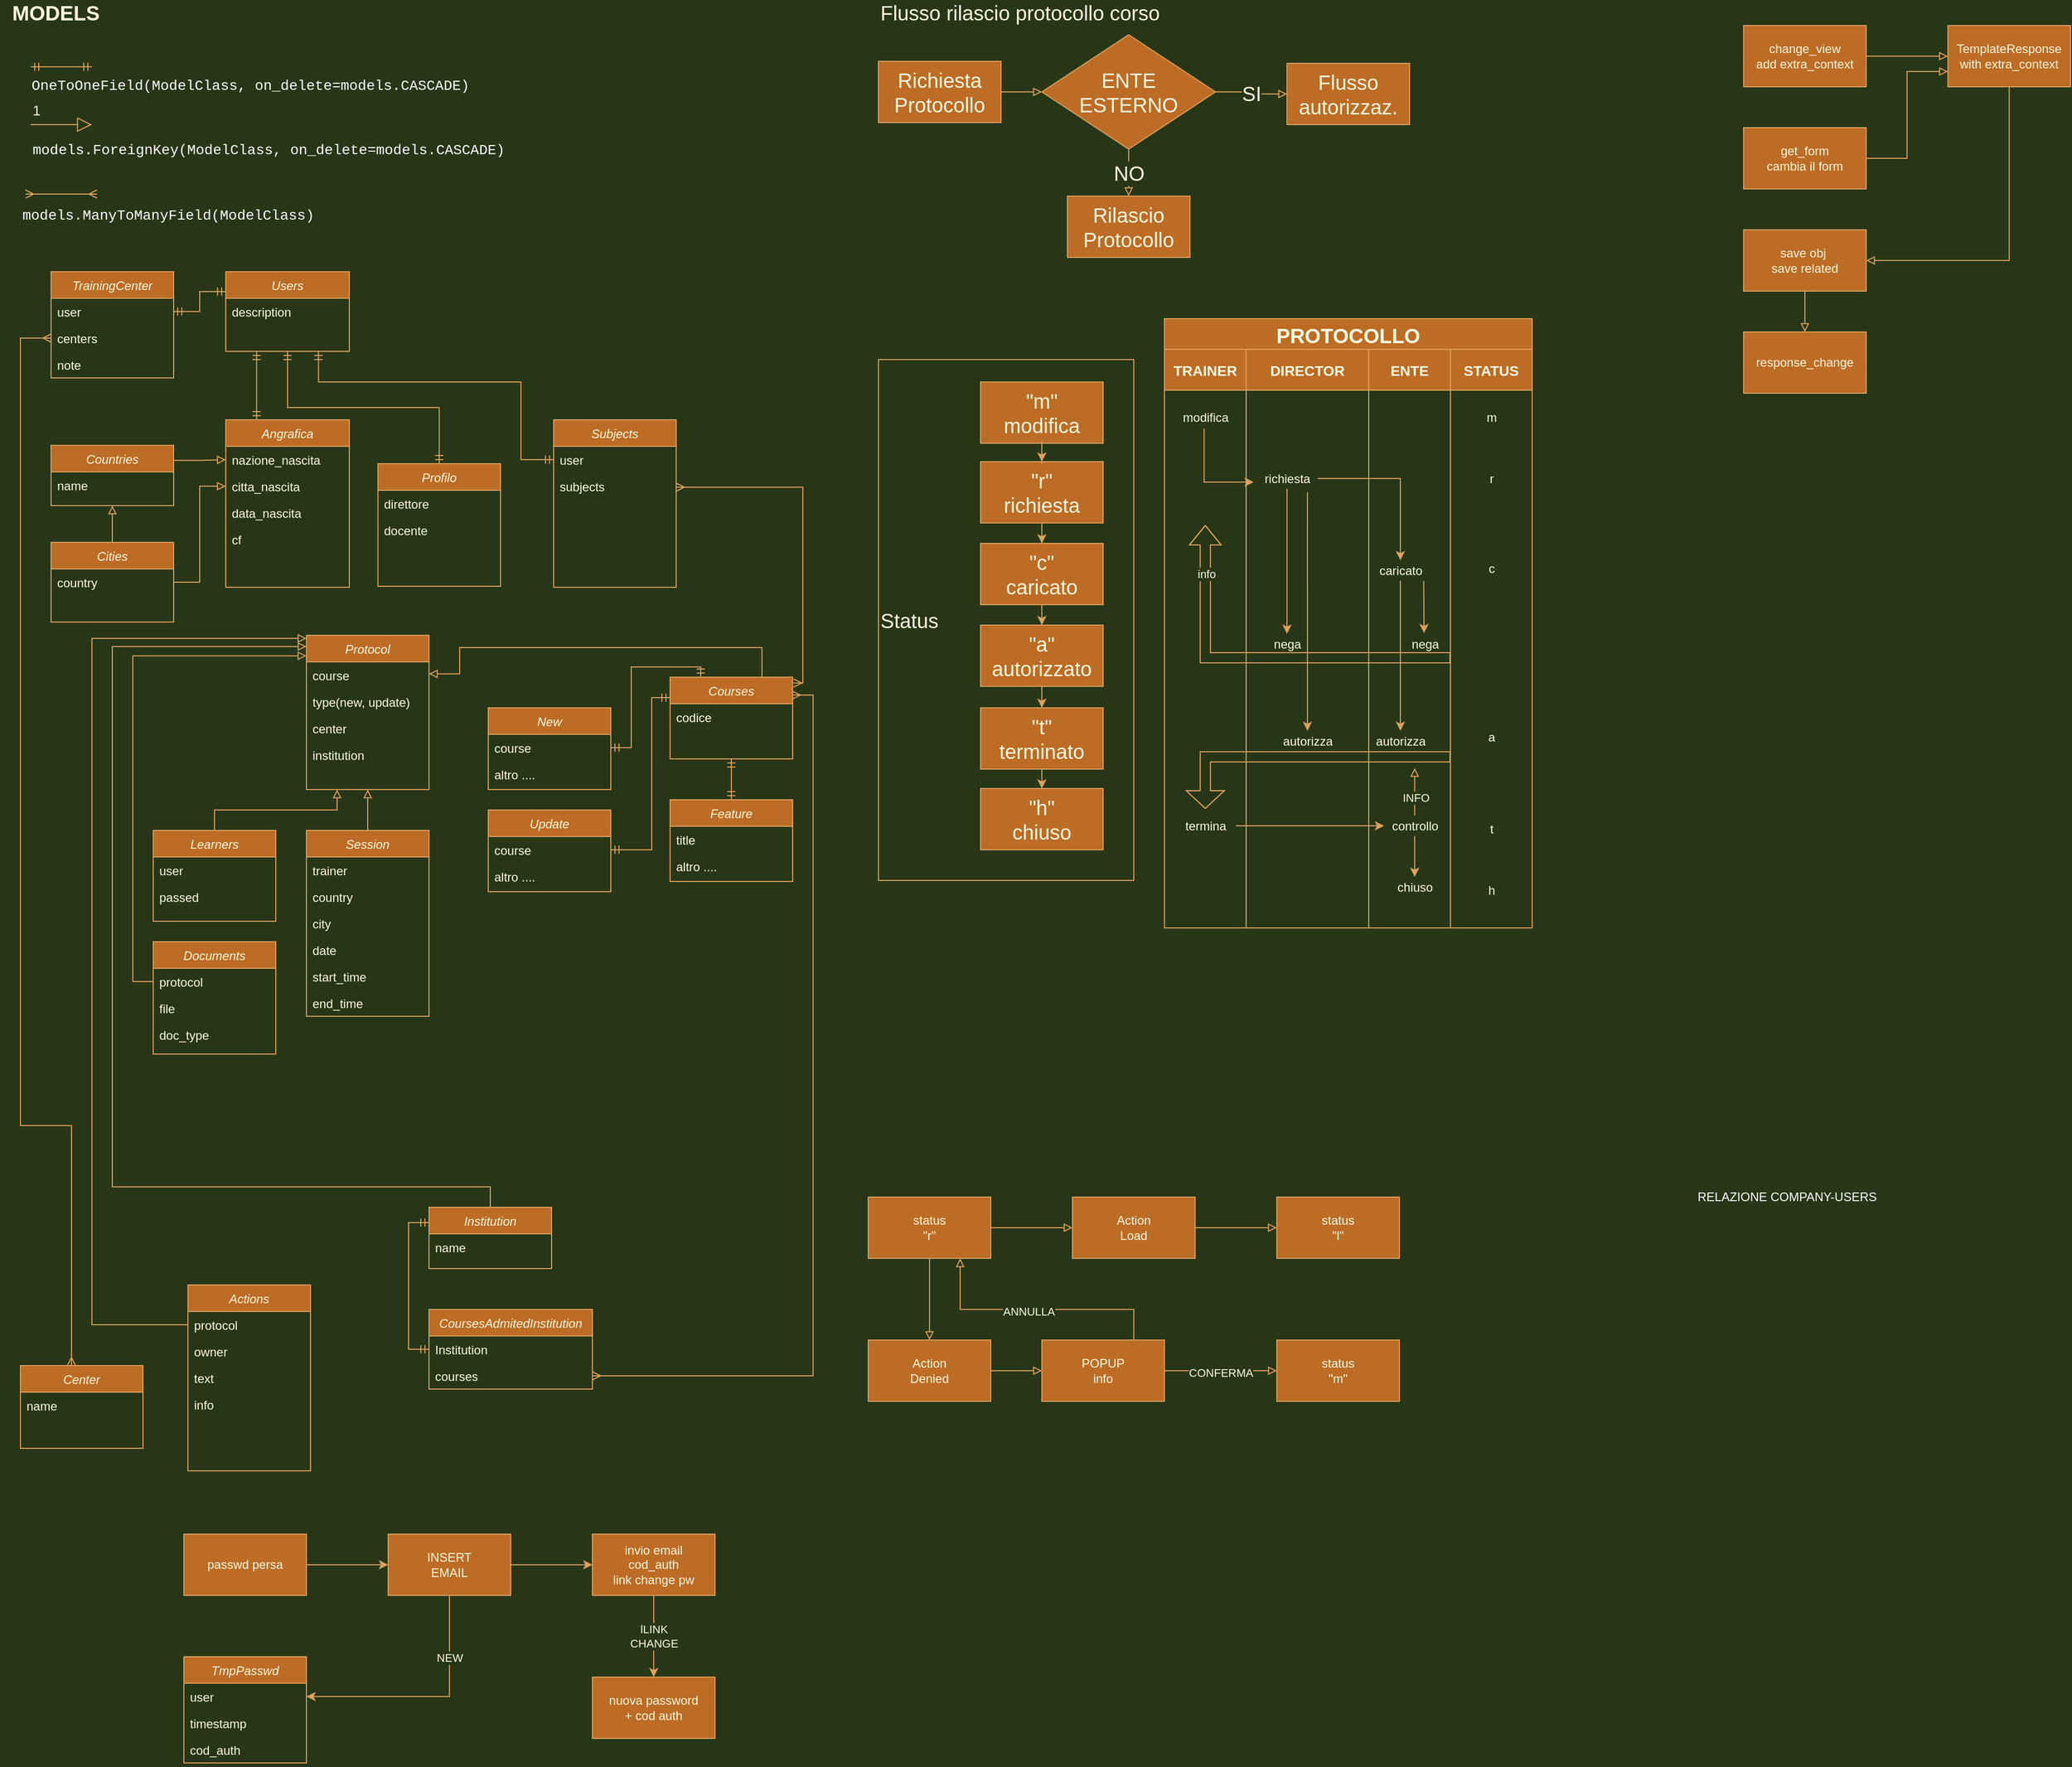 <mxfile version="17.4.2" type="device"><diagram id="C5RBs43oDa-KdzZeNtuy" name="Page-1"><mxGraphModel dx="1808" dy="624" grid="1" gridSize="10" guides="1" tooltips="1" connect="1" arrows="1" fold="1" page="1" pageScale="1" pageWidth="827" pageHeight="1169" background="#283618" math="0" shadow="0"><root><mxCell id="WIyWlLk6GJQsqaUBKTNV-0"/><mxCell id="WIyWlLk6GJQsqaUBKTNV-1" parent="WIyWlLk6GJQsqaUBKTNV-0"/><mxCell id="zkfFHV4jXpPFQw0GAbJ--0" value="Angrafica" style="swimlane;fontStyle=2;align=center;verticalAlign=top;childLayout=stackLayout;horizontal=1;startSize=26;horizontalStack=0;resizeParent=1;resizeLast=0;collapsible=1;marginBottom=0;rounded=0;shadow=0;strokeWidth=1;fillColor=#BC6C25;strokeColor=#DDA15E;fontColor=#FEFAE0;" parent="WIyWlLk6GJQsqaUBKTNV-1" vertex="1"><mxGeometry x="-599" y="429" width="121" height="164" as="geometry"><mxRectangle x="230" y="140" width="160" height="26" as="alternateBounds"/></mxGeometry></mxCell><mxCell id="zkfFHV4jXpPFQw0GAbJ--2" value="nazione_nascita" style="text;align=left;verticalAlign=top;spacingLeft=4;spacingRight=4;overflow=hidden;rotatable=0;points=[[0,0.5],[1,0.5]];portConstraint=eastwest;rounded=0;shadow=0;html=0;fontColor=#FEFAE0;" parent="zkfFHV4jXpPFQw0GAbJ--0" vertex="1"><mxGeometry y="26" width="121" height="26" as="geometry"/></mxCell><mxCell id="7heIpFmFzy1v5h7P44K0-24" value="citta_nascita" style="text;align=left;verticalAlign=top;spacingLeft=4;spacingRight=4;overflow=hidden;rotatable=0;points=[[0,0.5],[1,0.5]];portConstraint=eastwest;rounded=0;shadow=0;html=0;fontColor=#FEFAE0;" parent="zkfFHV4jXpPFQw0GAbJ--0" vertex="1"><mxGeometry y="52" width="121" height="26" as="geometry"/></mxCell><mxCell id="zkfFHV4jXpPFQw0GAbJ--1" value="data_nascita" style="text;align=left;verticalAlign=top;spacingLeft=4;spacingRight=4;overflow=hidden;rotatable=0;points=[[0,0.5],[1,0.5]];portConstraint=eastwest;fontColor=#FEFAE0;rounded=0;" parent="zkfFHV4jXpPFQw0GAbJ--0" vertex="1"><mxGeometry y="78" width="121" height="26" as="geometry"/></mxCell><mxCell id="7heIpFmFzy1v5h7P44K0-26" value="cf" style="text;align=left;verticalAlign=top;spacingLeft=4;spacingRight=4;overflow=hidden;rotatable=0;points=[[0,0.5],[1,0.5]];portConstraint=eastwest;rounded=0;shadow=0;html=0;fontColor=#FEFAE0;" parent="zkfFHV4jXpPFQw0GAbJ--0" vertex="1"><mxGeometry y="104" width="121" height="26" as="geometry"/></mxCell><mxCell id="7heIpFmFzy1v5h7P44K0-0" value="&lt;b&gt;&lt;font style=&quot;font-size: 20px&quot;&gt;MODELS&lt;/font&gt;&lt;/b&gt;" style="text;html=1;align=left;verticalAlign=middle;resizable=0;points=[];autosize=1;strokeColor=none;fillColor=none;fontColor=#FEFAE0;rounded=0;" parent="WIyWlLk6GJQsqaUBKTNV-1" vertex="1"><mxGeometry x="-810" y="20" width="100" height="20" as="geometry"/></mxCell><mxCell id="7heIpFmFzy1v5h7P44K0-15" value="Users" style="swimlane;fontStyle=2;align=center;verticalAlign=top;childLayout=stackLayout;horizontal=1;startSize=26;horizontalStack=0;resizeParent=1;resizeLast=0;collapsible=1;marginBottom=0;rounded=0;shadow=0;strokeWidth=1;fillColor=#BC6C25;strokeColor=#DDA15E;fontColor=#FEFAE0;" parent="WIyWlLk6GJQsqaUBKTNV-1" vertex="1"><mxGeometry x="-599" y="284" width="121" height="78" as="geometry"><mxRectangle x="230" y="140" width="160" height="26" as="alternateBounds"/></mxGeometry></mxCell><mxCell id="7heIpFmFzy1v5h7P44K0-86" value="description" style="text;align=left;verticalAlign=top;spacingLeft=4;spacingRight=4;overflow=hidden;rotatable=0;points=[[0,0.5],[1,0.5]];portConstraint=eastwest;fontColor=#FEFAE0;rounded=0;" parent="7heIpFmFzy1v5h7P44K0-15" vertex="1"><mxGeometry y="26" width="121" height="26" as="geometry"/></mxCell><mxCell id="BNhKIxbzzu20ZDlFb0f7-47" style="edgeStyle=orthogonalEdgeStyle;rounded=0;orthogonalLoop=1;jettySize=auto;html=1;exitX=1;exitY=0.25;exitDx=0;exitDy=0;entryX=0;entryY=0.5;entryDx=0;entryDy=0;startArrow=none;startFill=0;endArrow=block;endFill=0;labelBackgroundColor=#283618;strokeColor=#DDA15E;fontColor=#FEFAE0;" parent="WIyWlLk6GJQsqaUBKTNV-1" source="7heIpFmFzy1v5h7P44K0-27" target="zkfFHV4jXpPFQw0GAbJ--2" edge="1"><mxGeometry relative="1" as="geometry"/></mxCell><mxCell id="7heIpFmFzy1v5h7P44K0-27" value="Countries" style="swimlane;fontStyle=2;align=center;verticalAlign=top;childLayout=stackLayout;horizontal=1;startSize=26;horizontalStack=0;resizeParent=1;resizeLast=0;collapsible=1;marginBottom=0;rounded=0;shadow=0;strokeWidth=1;fillColor=#BC6C25;strokeColor=#DDA15E;fontColor=#FEFAE0;" parent="WIyWlLk6GJQsqaUBKTNV-1" vertex="1"><mxGeometry x="-770" y="454" width="120" height="59" as="geometry"><mxRectangle x="230" y="140" width="160" height="26" as="alternateBounds"/></mxGeometry></mxCell><mxCell id="7heIpFmFzy1v5h7P44K0-28" value="name" style="text;align=left;verticalAlign=top;spacingLeft=4;spacingRight=4;overflow=hidden;rotatable=0;points=[[0,0.5],[1,0.5]];portConstraint=eastwest;fontColor=#FEFAE0;rounded=0;" parent="7heIpFmFzy1v5h7P44K0-27" vertex="1"><mxGeometry y="26" width="120" height="26" as="geometry"/></mxCell><mxCell id="BNhKIxbzzu20ZDlFb0f7-41" style="edgeStyle=orthogonalEdgeStyle;rounded=0;orthogonalLoop=1;jettySize=auto;html=1;exitX=0.5;exitY=0;exitDx=0;exitDy=0;entryX=0.5;entryY=1;entryDx=0;entryDy=0;endArrow=block;endFill=0;labelBackgroundColor=#283618;strokeColor=#DDA15E;fontColor=#FEFAE0;" parent="WIyWlLk6GJQsqaUBKTNV-1" source="7heIpFmFzy1v5h7P44K0-39" target="7heIpFmFzy1v5h7P44K0-27" edge="1"><mxGeometry relative="1" as="geometry"/></mxCell><mxCell id="7heIpFmFzy1v5h7P44K0-39" value="Cities" style="swimlane;fontStyle=2;align=center;verticalAlign=top;childLayout=stackLayout;horizontal=1;startSize=26;horizontalStack=0;resizeParent=1;resizeLast=0;collapsible=1;marginBottom=0;rounded=0;shadow=0;strokeWidth=1;fillColor=#BC6C25;strokeColor=#DDA15E;fontColor=#FEFAE0;" parent="WIyWlLk6GJQsqaUBKTNV-1" vertex="1"><mxGeometry x="-770" y="549" width="120" height="78" as="geometry"><mxRectangle x="230" y="140" width="160" height="26" as="alternateBounds"/></mxGeometry></mxCell><mxCell id="7heIpFmFzy1v5h7P44K0-40" value="country" style="text;align=left;verticalAlign=top;spacingLeft=4;spacingRight=4;overflow=hidden;rotatable=0;points=[[0,0.5],[1,0.5]];portConstraint=eastwest;fontColor=#FEFAE0;rounded=0;" parent="7heIpFmFzy1v5h7P44K0-39" vertex="1"><mxGeometry y="26" width="120" height="26" as="geometry"/></mxCell><mxCell id="7heIpFmFzy1v5h7P44K0-48" value="PROTOCOLLO" style="swimlane;childLayout=stackLayout;resizeParent=1;resizeParentMax=0;startSize=30;fontSize=20;fillColor=#BC6C25;strokeColor=#DDA15E;fontColor=#FEFAE0;rounded=0;" parent="WIyWlLk6GJQsqaUBKTNV-1" vertex="1"><mxGeometry x="320" y="330" width="360" height="596.5" as="geometry"/></mxCell><mxCell id="7heIpFmFzy1v5h7P44K0-49" value="TRAINER" style="swimlane;startSize=40;fontSize=14;fillColor=#BC6C25;strokeColor=#DDA15E;fontColor=#FEFAE0;rounded=0;" parent="7heIpFmFzy1v5h7P44K0-48" vertex="1"><mxGeometry y="30" width="80" height="566.5" as="geometry"/></mxCell><mxCell id="ZnjFum_GhlMK3MsKscYL-5" value="modifica" style="text;html=1;align=center;verticalAlign=middle;resizable=0;points=[];autosize=1;strokeColor=none;fillColor=none;fontColor=#FEFAE0;rounded=0;" parent="7heIpFmFzy1v5h7P44K0-49" vertex="1"><mxGeometry x="10" y="56.5" width="60" height="20" as="geometry"/></mxCell><mxCell id="ZnjFum_GhlMK3MsKscYL-28" value="termina" style="text;html=1;align=center;verticalAlign=middle;resizable=0;points=[];autosize=1;strokeColor=none;fillColor=none;fontColor=#FEFAE0;rounded=0;" parent="7heIpFmFzy1v5h7P44K0-49" vertex="1"><mxGeometry x="10" y="456.5" width="60" height="20" as="geometry"/></mxCell><mxCell id="7heIpFmFzy1v5h7P44K0-50" value="DIRECTOR" style="swimlane;startSize=40;fontSize=14;fillColor=#BC6C25;strokeColor=#DDA15E;fontColor=#FEFAE0;rounded=0;" parent="7heIpFmFzy1v5h7P44K0-48" vertex="1"><mxGeometry x="80" y="30" width="120" height="566.5" as="geometry"/></mxCell><mxCell id="O2NeXelva6EwOr0x_rnB-2" style="rounded=0;orthogonalLoop=1;jettySize=auto;html=1;exitX=0.833;exitY=1.175;exitDx=0;exitDy=0;exitPerimeter=0;labelBackgroundColor=#283618;strokeColor=#DDA15E;fontColor=#FEFAE0;" parent="7heIpFmFzy1v5h7P44K0-50" source="ZnjFum_GhlMK3MsKscYL-10" target="O2NeXelva6EwOr0x_rnB-0" edge="1"><mxGeometry relative="1" as="geometry"/></mxCell><mxCell id="ZnjFum_GhlMK3MsKscYL-10" value="richiesta" style="text;html=1;align=center;verticalAlign=middle;resizable=0;points=[];autosize=1;strokeColor=none;fillColor=none;fontColor=#FEFAE0;rounded=0;" parent="7heIpFmFzy1v5h7P44K0-50" vertex="1"><mxGeometry x="10" y="116.5" width="60" height="20" as="geometry"/></mxCell><mxCell id="O2NeXelva6EwOr0x_rnB-0" value="autorizza" style="text;html=1;align=center;verticalAlign=middle;resizable=0;points=[];autosize=1;strokeColor=none;fillColor=none;fontColor=#FEFAE0;rounded=0;" parent="7heIpFmFzy1v5h7P44K0-50" vertex="1"><mxGeometry x="30" y="373.5" width="60" height="20" as="geometry"/></mxCell><mxCell id="O2NeXelva6EwOr0x_rnB-7" value="" style="shape=flexArrow;endArrow=classic;html=1;rounded=0;endWidth=26.286;endSize=5.44;labelBackgroundColor=#283618;strokeColor=#DDA15E;fontColor=#FEFAE0;" parent="7heIpFmFzy1v5h7P44K0-50" edge="1"><mxGeometry width="50" height="50" relative="1" as="geometry"><mxPoint x="200" y="399" as="sourcePoint"/><mxPoint x="-40" y="450" as="targetPoint"/><Array as="points"><mxPoint x="-40" y="399"/></Array></mxGeometry></mxCell><mxCell id="O2NeXelva6EwOr0x_rnB-4" value="" style="shape=flexArrow;endArrow=classic;html=1;rounded=0;labelBackgroundColor=#283618;strokeColor=#DDA15E;fontColor=#FEFAE0;" parent="7heIpFmFzy1v5h7P44K0-50" edge="1"><mxGeometry width="50" height="50" relative="1" as="geometry"><mxPoint x="200" y="302" as="sourcePoint"/><mxPoint x="-40" y="172" as="targetPoint"/><Array as="points"><mxPoint x="-40" y="302"/></Array></mxGeometry></mxCell><mxCell id="xQqTmjozjhHxyE8wuKhb-30" value="info" style="edgeLabel;html=1;align=center;verticalAlign=middle;resizable=0;points=[];labelBackgroundColor=#283618;fontColor=#FEFAE0;rounded=0;" parent="O2NeXelva6EwOr0x_rnB-4" vertex="1" connectable="0"><mxGeometry x="0.743" y="-1" relative="1" as="geometry"><mxPoint as="offset"/></mxGeometry></mxCell><mxCell id="7heIpFmFzy1v5h7P44K0-51" value="ENTE" style="swimlane;startSize=40;fontSize=14;fillColor=#BC6C25;strokeColor=#DDA15E;fontColor=#FEFAE0;rounded=0;" parent="7heIpFmFzy1v5h7P44K0-48" vertex="1"><mxGeometry x="200" y="30" width="80" height="566.5" as="geometry"/></mxCell><mxCell id="ZnjFum_GhlMK3MsKscYL-25" value="" style="rounded=0;orthogonalLoop=1;jettySize=auto;html=1;labelBackgroundColor=#283618;strokeColor=#DDA15E;fontColor=#FEFAE0;" parent="7heIpFmFzy1v5h7P44K0-51" source="ZnjFum_GhlMK3MsKscYL-11" target="ZnjFum_GhlMK3MsKscYL-24" edge="1"><mxGeometry relative="1" as="geometry"/></mxCell><mxCell id="ZnjFum_GhlMK3MsKscYL-11" value="caricato" style="text;html=1;align=center;verticalAlign=middle;resizable=0;points=[];autosize=1;strokeColor=none;fillColor=none;fontColor=#FEFAE0;rounded=0;" parent="7heIpFmFzy1v5h7P44K0-51" vertex="1"><mxGeometry x="1" y="206.5" width="60" height="20" as="geometry"/></mxCell><mxCell id="ZnjFum_GhlMK3MsKscYL-20" value="nega" style="text;html=1;align=center;verticalAlign=middle;resizable=0;points=[];autosize=1;strokeColor=none;fillColor=none;fontColor=#FEFAE0;rounded=0;" parent="7heIpFmFzy1v5h7P44K0-51" vertex="1"><mxGeometry x="35" y="278.5" width="40" height="20" as="geometry"/></mxCell><mxCell id="ZnjFum_GhlMK3MsKscYL-21" value="" style="rounded=0;orthogonalLoop=1;jettySize=auto;html=1;entryX=0.479;entryY=-0.035;entryDx=0;entryDy=0;entryPerimeter=0;exitX=0.88;exitY=1.013;exitDx=0;exitDy=0;exitPerimeter=0;labelBackgroundColor=#283618;strokeColor=#DDA15E;fontColor=#FEFAE0;" parent="7heIpFmFzy1v5h7P44K0-51" source="ZnjFum_GhlMK3MsKscYL-11" target="ZnjFum_GhlMK3MsKscYL-20" edge="1"><mxGeometry relative="1" as="geometry"><mxPoint x="70" y="356.5" as="targetPoint"/></mxGeometry></mxCell><mxCell id="ZnjFum_GhlMK3MsKscYL-24" value="autorizza" style="text;html=1;align=center;verticalAlign=middle;resizable=0;points=[];autosize=1;strokeColor=none;fillColor=none;fontColor=#FEFAE0;rounded=0;" parent="7heIpFmFzy1v5h7P44K0-51" vertex="1"><mxGeometry x="1" y="373.5" width="60" height="20" as="geometry"/></mxCell><mxCell id="ZnjFum_GhlMK3MsKscYL-30" value="controllo" style="text;html=1;align=center;verticalAlign=middle;resizable=0;points=[];autosize=1;strokeColor=none;fillColor=none;fontColor=#FEFAE0;rounded=0;" parent="7heIpFmFzy1v5h7P44K0-51" vertex="1"><mxGeometry x="15" y="456.5" width="60" height="20" as="geometry"/></mxCell><mxCell id="ZnjFum_GhlMK3MsKscYL-32" value="chiuso" style="text;html=1;align=center;verticalAlign=middle;resizable=0;points=[];autosize=1;strokeColor=none;fillColor=none;fontColor=#FEFAE0;rounded=0;" parent="7heIpFmFzy1v5h7P44K0-51" vertex="1"><mxGeometry x="20" y="516.5" width="50" height="20" as="geometry"/></mxCell><mxCell id="ZnjFum_GhlMK3MsKscYL-33" value="" style="edgeStyle=orthogonalEdgeStyle;rounded=0;orthogonalLoop=1;jettySize=auto;html=1;labelBackgroundColor=#283618;strokeColor=#DDA15E;fontColor=#FEFAE0;" parent="7heIpFmFzy1v5h7P44K0-51" source="ZnjFum_GhlMK3MsKscYL-30" target="ZnjFum_GhlMK3MsKscYL-32" edge="1"><mxGeometry relative="1" as="geometry"/></mxCell><mxCell id="O2NeXelva6EwOr0x_rnB-1" value="nega" style="text;html=1;align=center;verticalAlign=middle;resizable=0;points=[];autosize=1;strokeColor=none;fillColor=none;fontColor=#FEFAE0;rounded=0;" parent="7heIpFmFzy1v5h7P44K0-51" vertex="1"><mxGeometry x="-100" y="278.5" width="40" height="20" as="geometry"/></mxCell><mxCell id="ZnjFum_GhlMK3MsKscYL-1" value="STATUS" style="swimlane;startSize=40;fontSize=14;fillColor=#BC6C25;strokeColor=#DDA15E;fontColor=#FEFAE0;rounded=0;" parent="7heIpFmFzy1v5h7P44K0-48" vertex="1"><mxGeometry x="280" y="30" width="80" height="566.5" as="geometry"/></mxCell><mxCell id="ZnjFum_GhlMK3MsKscYL-3" value="m" style="text;html=1;align=center;verticalAlign=middle;resizable=0;points=[];autosize=1;strokeColor=none;fillColor=none;fontColor=#FEFAE0;rounded=0;" parent="ZnjFum_GhlMK3MsKscYL-1" vertex="1"><mxGeometry x="25" y="56.5" width="30" height="20" as="geometry"/></mxCell><mxCell id="xQqTmjozjhHxyE8wuKhb-33" value="r" style="text;html=1;align=center;verticalAlign=middle;resizable=0;points=[];autosize=1;strokeColor=none;fillColor=none;fontColor=#FEFAE0;rounded=0;" parent="ZnjFum_GhlMK3MsKscYL-1" vertex="1"><mxGeometry x="30" y="116.5" width="20" height="20" as="geometry"/></mxCell><mxCell id="xQqTmjozjhHxyE8wuKhb-34" value="c" style="text;html=1;align=center;verticalAlign=middle;resizable=0;points=[];autosize=1;strokeColor=none;fillColor=none;fontColor=#FEFAE0;rounded=0;" parent="ZnjFum_GhlMK3MsKscYL-1" vertex="1"><mxGeometry x="30" y="205" width="20" height="20" as="geometry"/></mxCell><mxCell id="xQqTmjozjhHxyE8wuKhb-35" value="a" style="text;html=1;align=center;verticalAlign=middle;resizable=0;points=[];autosize=1;strokeColor=none;fillColor=none;fontColor=#FEFAE0;rounded=0;" parent="ZnjFum_GhlMK3MsKscYL-1" vertex="1"><mxGeometry x="30" y="370" width="20" height="20" as="geometry"/></mxCell><mxCell id="xQqTmjozjhHxyE8wuKhb-36" value="t" style="text;html=1;align=center;verticalAlign=middle;resizable=0;points=[];autosize=1;strokeColor=none;fillColor=none;fontColor=#FEFAE0;rounded=0;" parent="ZnjFum_GhlMK3MsKscYL-1" vertex="1"><mxGeometry x="30" y="460" width="20" height="20" as="geometry"/></mxCell><mxCell id="xQqTmjozjhHxyE8wuKhb-37" value="h" style="text;html=1;align=center;verticalAlign=middle;resizable=0;points=[];autosize=1;strokeColor=none;fillColor=none;fontColor=#FEFAE0;rounded=0;" parent="ZnjFum_GhlMK3MsKscYL-1" vertex="1"><mxGeometry x="30" y="520" width="20" height="20" as="geometry"/></mxCell><mxCell id="ZnjFum_GhlMK3MsKscYL-12" value="" style="edgeStyle=orthogonalEdgeStyle;rounded=0;orthogonalLoop=1;jettySize=auto;html=1;labelBackgroundColor=#283618;strokeColor=#DDA15E;fontColor=#FEFAE0;" parent="7heIpFmFzy1v5h7P44K0-48" source="ZnjFum_GhlMK3MsKscYL-10" target="ZnjFum_GhlMK3MsKscYL-11" edge="1"><mxGeometry relative="1" as="geometry"/></mxCell><mxCell id="O2NeXelva6EwOr0x_rnB-5" style="edgeStyle=orthogonalEdgeStyle;rounded=0;orthogonalLoop=1;jettySize=auto;html=1;entryX=-0.045;entryY=0.656;entryDx=0;entryDy=0;entryPerimeter=0;exitX=0.48;exitY=1.05;exitDx=0;exitDy=0;exitPerimeter=0;labelBackgroundColor=#283618;strokeColor=#DDA15E;fontColor=#FEFAE0;" parent="7heIpFmFzy1v5h7P44K0-48" source="ZnjFum_GhlMK3MsKscYL-5" target="ZnjFum_GhlMK3MsKscYL-10" edge="1"><mxGeometry relative="1" as="geometry"><Array as="points"><mxPoint x="39" y="160"/><mxPoint x="87" y="160"/></Array></mxGeometry></mxCell><mxCell id="ZnjFum_GhlMK3MsKscYL-31" value="" style="rounded=0;orthogonalLoop=1;jettySize=auto;html=1;labelBackgroundColor=#283618;strokeColor=#DDA15E;fontColor=#FEFAE0;" parent="7heIpFmFzy1v5h7P44K0-48" source="ZnjFum_GhlMK3MsKscYL-28" target="ZnjFum_GhlMK3MsKscYL-30" edge="1"><mxGeometry relative="1" as="geometry"/></mxCell><mxCell id="O2NeXelva6EwOr0x_rnB-3" style="rounded=0;orthogonalLoop=1;jettySize=auto;html=1;labelBackgroundColor=#283618;strokeColor=#DDA15E;fontColor=#FEFAE0;" parent="7heIpFmFzy1v5h7P44K0-48" source="ZnjFum_GhlMK3MsKscYL-10" target="O2NeXelva6EwOr0x_rnB-1" edge="1"><mxGeometry relative="1" as="geometry"/></mxCell><mxCell id="7heIpFmFzy1v5h7P44K0-63" value="Profilo" style="swimlane;fontStyle=2;align=center;verticalAlign=top;childLayout=stackLayout;horizontal=1;startSize=26;horizontalStack=0;resizeParent=1;resizeLast=0;collapsible=1;marginBottom=0;rounded=0;shadow=0;strokeWidth=1;fillColor=#BC6C25;strokeColor=#DDA15E;fontColor=#FEFAE0;" parent="WIyWlLk6GJQsqaUBKTNV-1" vertex="1"><mxGeometry x="-450" y="472" width="120" height="120" as="geometry"><mxRectangle x="230" y="140" width="160" height="26" as="alternateBounds"/></mxGeometry></mxCell><mxCell id="7heIpFmFzy1v5h7P44K0-64" value="direttore" style="text;align=left;verticalAlign=top;spacingLeft=4;spacingRight=4;overflow=hidden;rotatable=0;points=[[0,0.5],[1,0.5]];portConstraint=eastwest;fontColor=#FEFAE0;rounded=0;" parent="7heIpFmFzy1v5h7P44K0-63" vertex="1"><mxGeometry y="26" width="120" height="26" as="geometry"/></mxCell><mxCell id="4KOXmA3hfR9EJL_wTV_B-0" value="docente" style="text;align=left;verticalAlign=top;spacingLeft=4;spacingRight=4;overflow=hidden;rotatable=0;points=[[0,0.5],[1,0.5]];portConstraint=eastwest;fontColor=#FEFAE0;rounded=0;" parent="7heIpFmFzy1v5h7P44K0-63" vertex="1"><mxGeometry y="52" width="120" height="26" as="geometry"/></mxCell><mxCell id="BNhKIxbzzu20ZDlFb0f7-50" style="edgeStyle=orthogonalEdgeStyle;rounded=0;orthogonalLoop=1;jettySize=auto;html=1;exitX=0.75;exitY=0;exitDx=0;exitDy=0;entryX=1;entryY=0.25;entryDx=0;entryDy=0;startArrow=none;startFill=0;endArrow=block;endFill=0;labelBackgroundColor=#283618;strokeColor=#DDA15E;fontColor=#FEFAE0;" parent="WIyWlLk6GJQsqaUBKTNV-1" source="7heIpFmFzy1v5h7P44K0-69" target="BNhKIxbzzu20ZDlFb0f7-20" edge="1"><mxGeometry relative="1" as="geometry"><Array as="points"><mxPoint x="-74" y="652"/><mxPoint x="-370" y="652"/></Array></mxGeometry></mxCell><mxCell id="7heIpFmFzy1v5h7P44K0-69" value="Courses" style="swimlane;fontStyle=2;align=center;verticalAlign=top;childLayout=stackLayout;horizontal=1;startSize=26;horizontalStack=0;resizeParent=1;resizeLast=0;collapsible=1;marginBottom=0;rounded=0;shadow=0;strokeWidth=1;fillColor=#BC6C25;strokeColor=#DDA15E;fontColor=#FEFAE0;" parent="WIyWlLk6GJQsqaUBKTNV-1" vertex="1"><mxGeometry x="-164" y="681" width="120" height="80" as="geometry"><mxRectangle x="-240" y="80" width="160" height="26" as="alternateBounds"/></mxGeometry></mxCell><mxCell id="7heIpFmFzy1v5h7P44K0-70" value="codice" style="text;align=left;verticalAlign=top;spacingLeft=4;spacingRight=4;overflow=hidden;rotatable=0;points=[[0,0.5],[1,0.5]];portConstraint=eastwest;fontColor=#FEFAE0;rounded=0;" parent="7heIpFmFzy1v5h7P44K0-69" vertex="1"><mxGeometry y="26" width="120" height="26" as="geometry"/></mxCell><mxCell id="7heIpFmFzy1v5h7P44K0-75" value="Subjects" style="swimlane;fontStyle=2;align=center;verticalAlign=top;childLayout=stackLayout;horizontal=1;startSize=26;horizontalStack=0;resizeParent=1;resizeLast=0;collapsible=1;marginBottom=0;rounded=0;shadow=0;strokeWidth=1;fillColor=#BC6C25;strokeColor=#DDA15E;fontColor=#FEFAE0;" parent="WIyWlLk6GJQsqaUBKTNV-1" vertex="1"><mxGeometry x="-278" y="429" width="120" height="164" as="geometry"><mxRectangle x="230" y="140" width="160" height="26" as="alternateBounds"/></mxGeometry></mxCell><mxCell id="7heIpFmFzy1v5h7P44K0-76" value="user" style="text;align=left;verticalAlign=top;spacingLeft=4;spacingRight=4;overflow=hidden;rotatable=0;points=[[0,0.5],[1,0.5]];portConstraint=eastwest;fillColor=none;fontColor=#FEFAE0;rounded=0;" parent="7heIpFmFzy1v5h7P44K0-75" vertex="1"><mxGeometry y="26" width="120" height="26" as="geometry"/></mxCell><mxCell id="7heIpFmFzy1v5h7P44K0-77" value="subjects" style="text;align=left;verticalAlign=top;spacingLeft=4;spacingRight=4;overflow=hidden;rotatable=0;points=[[0,0.5],[1,0.5]];portConstraint=eastwest;fontColor=#FEFAE0;rounded=0;" parent="7heIpFmFzy1v5h7P44K0-75" vertex="1"><mxGeometry y="52" width="120" height="26" as="geometry"/></mxCell><mxCell id="7heIpFmFzy1v5h7P44K0-89" value="&lt;font style=&quot;font-size: 20px&quot;&gt;Flusso rilascio protocollo corso&lt;/font&gt;" style="text;html=1;align=left;verticalAlign=middle;resizable=0;points=[];autosize=1;strokeColor=none;fillColor=none;fontSize=14;fontColor=#FEFAE0;rounded=0;" parent="WIyWlLk6GJQsqaUBKTNV-1" vertex="1"><mxGeometry x="40" y="20" width="290" height="20" as="geometry"/></mxCell><mxCell id="7heIpFmFzy1v5h7P44K0-92" value="" style="edgeStyle=orthogonalEdgeStyle;rounded=0;orthogonalLoop=1;jettySize=auto;html=1;fontSize=20;endArrow=block;endFill=0;labelBackgroundColor=#283618;strokeColor=#DDA15E;fontColor=#FEFAE0;" parent="WIyWlLk6GJQsqaUBKTNV-1" source="7heIpFmFzy1v5h7P44K0-90" target="7heIpFmFzy1v5h7P44K0-91" edge="1"><mxGeometry relative="1" as="geometry"/></mxCell><mxCell id="7heIpFmFzy1v5h7P44K0-90" value="Richiesta&lt;br&gt;Protocollo" style="rounded=0;whiteSpace=wrap;html=1;fontSize=20;strokeColor=#DDA15E;fillColor=#BC6C25;fontColor=#FEFAE0;" parent="WIyWlLk6GJQsqaUBKTNV-1" vertex="1"><mxGeometry x="40" y="78" width="120" height="60" as="geometry"/></mxCell><mxCell id="7heIpFmFzy1v5h7P44K0-94" value="SI" style="edgeStyle=orthogonalEdgeStyle;rounded=0;orthogonalLoop=1;jettySize=auto;html=1;fontSize=20;endArrow=block;endFill=0;labelBackgroundColor=#283618;strokeColor=#DDA15E;fontColor=#FEFAE0;" parent="WIyWlLk6GJQsqaUBKTNV-1" source="7heIpFmFzy1v5h7P44K0-91" target="7heIpFmFzy1v5h7P44K0-93" edge="1"><mxGeometry relative="1" as="geometry"/></mxCell><mxCell id="7heIpFmFzy1v5h7P44K0-96" value="NO" style="edgeStyle=orthogonalEdgeStyle;rounded=0;orthogonalLoop=1;jettySize=auto;html=1;fontSize=20;endArrow=block;endFill=0;labelBackgroundColor=#283618;strokeColor=#DDA15E;fontColor=#FEFAE0;" parent="WIyWlLk6GJQsqaUBKTNV-1" source="7heIpFmFzy1v5h7P44K0-91" target="7heIpFmFzy1v5h7P44K0-95" edge="1"><mxGeometry relative="1" as="geometry"/></mxCell><mxCell id="7heIpFmFzy1v5h7P44K0-91" value="ENTE&lt;br&gt;ESTERNO" style="rhombus;whiteSpace=wrap;html=1;rounded=0;fontSize=20;fillColor=#BC6C25;strokeColor=#DDA15E;fontColor=#FEFAE0;" parent="WIyWlLk6GJQsqaUBKTNV-1" vertex="1"><mxGeometry x="200" y="52" width="170" height="112" as="geometry"/></mxCell><mxCell id="7heIpFmFzy1v5h7P44K0-93" value="Flusso&lt;br&gt;autorizzaz." style="whiteSpace=wrap;html=1;rounded=0;fontSize=20;fillColor=#BC6C25;strokeColor=#DDA15E;fontColor=#FEFAE0;" parent="WIyWlLk6GJQsqaUBKTNV-1" vertex="1"><mxGeometry x="440" y="80" width="120" height="60" as="geometry"/></mxCell><mxCell id="7heIpFmFzy1v5h7P44K0-95" value="Rilascio&lt;br&gt;Protocollo" style="whiteSpace=wrap;html=1;rounded=0;fontSize=20;fillColor=#BC6C25;strokeColor=#DDA15E;fontColor=#FEFAE0;" parent="WIyWlLk6GJQsqaUBKTNV-1" vertex="1"><mxGeometry x="225" y="210" width="120" height="60" as="geometry"/></mxCell><mxCell id="7heIpFmFzy1v5h7P44K0-97" value="Feature" style="swimlane;fontStyle=2;align=center;verticalAlign=top;childLayout=stackLayout;horizontal=1;startSize=26;horizontalStack=0;resizeParent=1;resizeLast=0;collapsible=1;marginBottom=0;rounded=0;shadow=0;strokeWidth=1;fillColor=#BC6C25;strokeColor=#DDA15E;fontColor=#FEFAE0;" parent="WIyWlLk6GJQsqaUBKTNV-1" vertex="1"><mxGeometry x="-164" y="801" width="120" height="80" as="geometry"><mxRectangle x="-240" y="80" width="160" height="26" as="alternateBounds"/></mxGeometry></mxCell><mxCell id="7heIpFmFzy1v5h7P44K0-99" value="title" style="text;align=left;verticalAlign=top;spacingLeft=4;spacingRight=4;overflow=hidden;rotatable=0;points=[[0,0.5],[1,0.5]];portConstraint=eastwest;rounded=0;shadow=0;html=0;fontColor=#FEFAE0;" parent="7heIpFmFzy1v5h7P44K0-97" vertex="1"><mxGeometry y="26" width="120" height="26" as="geometry"/></mxCell><mxCell id="7heIpFmFzy1v5h7P44K0-100" value="altro ...." style="text;align=left;verticalAlign=top;spacingLeft=4;spacingRight=4;overflow=hidden;rotatable=0;points=[[0,0.5],[1,0.5]];portConstraint=eastwest;rounded=0;shadow=0;html=0;fontColor=#FEFAE0;" parent="7heIpFmFzy1v5h7P44K0-97" vertex="1"><mxGeometry y="52" width="120" height="26" as="geometry"/></mxCell><mxCell id="7heIpFmFzy1v5h7P44K0-105" value="1" style="endArrow=block;html=1;endSize=12;startArrow=none;startSize=14;startFill=0;edgeStyle=orthogonalEdgeStyle;align=left;verticalAlign=bottom;rounded=0;fontSize=14;endFill=0;labelBackgroundColor=#283618;strokeColor=#DDA15E;fontColor=#FEFAE0;" parent="WIyWlLk6GJQsqaUBKTNV-1" edge="1"><mxGeometry x="-1" y="3" relative="1" as="geometry"><mxPoint x="-790" y="140" as="sourcePoint"/><mxPoint x="-730" y="140" as="targetPoint"/></mxGeometry></mxCell><mxCell id="-mJxw18hl6wBiI5b0kgg-0" value="&lt;pre style=&quot;font-family: &amp;#34;fira mono&amp;#34; , &amp;#34;consolas&amp;#34; , &amp;#34;menlo&amp;#34; , &amp;#34;monaco&amp;#34; , &amp;#34;courier new&amp;#34; , &amp;#34;courier&amp;#34; , monospace ; font-size: 14px ; overflow-wrap: break-word ; margin: 15px 20px&quot;&gt;&lt;font color=&quot;#ffffff&quot;&gt;&lt;span class=&quot;n&quot;&gt;models&lt;/span&gt;&lt;span class=&quot;o&quot;&gt;.&lt;/span&gt;&lt;span class=&quot;n&quot;&gt;ForeignKey&lt;/span&gt;&lt;span class=&quot;p&quot;&gt;(ModelClass&lt;/span&gt;&lt;span class=&quot;p&quot;&gt;,&lt;/span&gt; &lt;span class=&quot;n&quot;&gt;on_delete&lt;/span&gt;&lt;span class=&quot;o&quot;&gt;=&lt;/span&gt;&lt;span class=&quot;n&quot;&gt;models&lt;/span&gt;&lt;span class=&quot;o&quot;&gt;.&lt;/span&gt;&lt;span class=&quot;n&quot;&gt;CASCADE&lt;/span&gt;&lt;span class=&quot;p&quot;&gt;)&lt;/span&gt;&lt;/font&gt;&lt;/pre&gt;" style="text;html=1;strokeColor=none;fillColor=none;align=left;verticalAlign=middle;whiteSpace=wrap;rounded=0;fontColor=#FEFAE0;" parent="WIyWlLk6GJQsqaUBKTNV-1" vertex="1"><mxGeometry x="-810" y="150" width="470" height="30" as="geometry"/></mxCell><mxCell id="BNhKIxbzzu20ZDlFb0f7-0" value="" style="fontSize=12;html=1;endArrow=ERmany;rounded=0;entryX=1.008;entryY=0.072;entryDx=0;entryDy=0;exitX=1;exitY=0.5;exitDx=0;exitDy=0;edgeStyle=orthogonalEdgeStyle;endFill=0;startArrow=ERmany;startFill=0;entryPerimeter=0;labelBackgroundColor=#283618;strokeColor=#DDA15E;fontColor=#FEFAE0;" parent="WIyWlLk6GJQsqaUBKTNV-1" target="7heIpFmFzy1v5h7P44K0-69" edge="1"><mxGeometry width="100" height="100" relative="1" as="geometry"><mxPoint x="-158" y="495" as="sourcePoint"/><mxPoint x="-44" y="702" as="targetPoint"/><Array as="points"><mxPoint x="-34" y="495"/><mxPoint x="-34" y="687"/></Array></mxGeometry></mxCell><mxCell id="BNhKIxbzzu20ZDlFb0f7-2" value="" style="edgeStyle=orthogonalEdgeStyle;fontSize=12;html=1;endArrow=ERmandOne;startArrow=ERmandOne;rounded=0;entryX=0.75;entryY=1;entryDx=0;entryDy=0;exitX=0;exitY=0.5;exitDx=0;exitDy=0;labelBackgroundColor=#283618;strokeColor=#DDA15E;fontColor=#FEFAE0;" parent="WIyWlLk6GJQsqaUBKTNV-1" source="7heIpFmFzy1v5h7P44K0-76" target="7heIpFmFzy1v5h7P44K0-15" edge="1"><mxGeometry width="100" height="100" relative="1" as="geometry"><mxPoint x="-310" y="472" as="sourcePoint"/><mxPoint x="-210" y="372" as="targetPoint"/><Array as="points"><mxPoint x="-310" y="468"/><mxPoint x="-310" y="392"/><mxPoint x="-508" y="392"/></Array></mxGeometry></mxCell><mxCell id="BNhKIxbzzu20ZDlFb0f7-3" value="" style="fontSize=12;html=1;endArrow=ERmandOne;startArrow=ERmandOne;rounded=0;entryX=0.5;entryY=1;entryDx=0;entryDy=0;exitX=0.5;exitY=0;exitDx=0;exitDy=0;edgeStyle=orthogonalEdgeStyle;labelBackgroundColor=#283618;strokeColor=#DDA15E;fontColor=#FEFAE0;" parent="WIyWlLk6GJQsqaUBKTNV-1" source="7heIpFmFzy1v5h7P44K0-63" target="7heIpFmFzy1v5h7P44K0-15" edge="1"><mxGeometry width="100" height="100" relative="1" as="geometry"><mxPoint x="-268" y="478" as="sourcePoint"/><mxPoint x="-498.25" y="372" as="targetPoint"/></mxGeometry></mxCell><mxCell id="BNhKIxbzzu20ZDlFb0f7-4" value="" style="fontSize=12;html=1;endArrow=ERmandOne;startArrow=ERmandOne;rounded=0;entryX=0.25;entryY=1;entryDx=0;entryDy=0;exitX=0.25;exitY=0;exitDx=0;exitDy=0;edgeStyle=orthogonalEdgeStyle;labelBackgroundColor=#283618;strokeColor=#DDA15E;fontColor=#FEFAE0;" parent="WIyWlLk6GJQsqaUBKTNV-1" source="zkfFHV4jXpPFQw0GAbJ--0" target="7heIpFmFzy1v5h7P44K0-15" edge="1"><mxGeometry width="100" height="100" relative="1" as="geometry"><mxPoint x="-19.75" y="723" as="sourcePoint"/><mxPoint x="-250" y="617" as="targetPoint"/></mxGeometry></mxCell><mxCell id="BNhKIxbzzu20ZDlFb0f7-5" value="" style="fontSize=12;html=1;endArrow=ERmandOne;startArrow=ERmandOne;rounded=0;entryX=0.5;entryY=1;entryDx=0;entryDy=0;exitX=0.5;exitY=0;exitDx=0;exitDy=0;labelBackgroundColor=#283618;strokeColor=#DDA15E;fontColor=#FEFAE0;" parent="WIyWlLk6GJQsqaUBKTNV-1" source="7heIpFmFzy1v5h7P44K0-97" target="7heIpFmFzy1v5h7P44K0-69" edge="1"><mxGeometry width="100" height="100" relative="1" as="geometry"><mxPoint x="-292" y="411" as="sourcePoint"/><mxPoint x="-192" y="311" as="targetPoint"/></mxGeometry></mxCell><mxCell id="BNhKIxbzzu20ZDlFb0f7-7" value="New" style="swimlane;fontStyle=2;align=center;verticalAlign=top;childLayout=stackLayout;horizontal=1;startSize=26;horizontalStack=0;resizeParent=1;resizeLast=0;collapsible=1;marginBottom=0;rounded=0;shadow=0;strokeWidth=1;fillColor=#BC6C25;strokeColor=#DDA15E;fontColor=#FEFAE0;" parent="WIyWlLk6GJQsqaUBKTNV-1" vertex="1"><mxGeometry x="-342" y="711" width="120" height="80" as="geometry"><mxRectangle x="-240" y="80" width="160" height="26" as="alternateBounds"/></mxGeometry></mxCell><mxCell id="BNhKIxbzzu20ZDlFb0f7-8" value="course" style="text;align=left;verticalAlign=top;spacingLeft=4;spacingRight=4;overflow=hidden;rotatable=0;points=[[0,0.5],[1,0.5]];portConstraint=eastwest;rounded=0;shadow=0;html=0;fontColor=#FEFAE0;" parent="BNhKIxbzzu20ZDlFb0f7-7" vertex="1"><mxGeometry y="26" width="120" height="26" as="geometry"/></mxCell><mxCell id="BNhKIxbzzu20ZDlFb0f7-9" value="altro ...." style="text;align=left;verticalAlign=top;spacingLeft=4;spacingRight=4;overflow=hidden;rotatable=0;points=[[0,0.5],[1,0.5]];portConstraint=eastwest;rounded=0;shadow=0;html=0;fontColor=#FEFAE0;" parent="BNhKIxbzzu20ZDlFb0f7-7" vertex="1"><mxGeometry y="52" width="120" height="26" as="geometry"/></mxCell><mxCell id="BNhKIxbzzu20ZDlFb0f7-10" value="Update" style="swimlane;fontStyle=2;align=center;verticalAlign=top;childLayout=stackLayout;horizontal=1;startSize=26;horizontalStack=0;resizeParent=1;resizeLast=0;collapsible=1;marginBottom=0;rounded=0;shadow=0;strokeWidth=1;fillColor=#BC6C25;strokeColor=#DDA15E;fontColor=#FEFAE0;" parent="WIyWlLk6GJQsqaUBKTNV-1" vertex="1"><mxGeometry x="-342" y="811" width="120" height="80" as="geometry"><mxRectangle x="-240" y="80" width="160" height="26" as="alternateBounds"/></mxGeometry></mxCell><mxCell id="BNhKIxbzzu20ZDlFb0f7-11" value="course" style="text;align=left;verticalAlign=top;spacingLeft=4;spacingRight=4;overflow=hidden;rotatable=0;points=[[0,0.5],[1,0.5]];portConstraint=eastwest;rounded=0;shadow=0;html=0;fontColor=#FEFAE0;" parent="BNhKIxbzzu20ZDlFb0f7-10" vertex="1"><mxGeometry y="26" width="120" height="26" as="geometry"/></mxCell><mxCell id="BNhKIxbzzu20ZDlFb0f7-12" value="altro ...." style="text;align=left;verticalAlign=top;spacingLeft=4;spacingRight=4;overflow=hidden;rotatable=0;points=[[0,0.5],[1,0.5]];portConstraint=eastwest;rounded=0;shadow=0;html=0;fontColor=#FEFAE0;" parent="BNhKIxbzzu20ZDlFb0f7-10" vertex="1"><mxGeometry y="52" width="120" height="26" as="geometry"/></mxCell><mxCell id="BNhKIxbzzu20ZDlFb0f7-13" value="" style="fontSize=12;html=1;endArrow=ERmandOne;startArrow=ERmandOne;rounded=0;entryX=1;entryY=0.5;entryDx=0;entryDy=0;exitX=0;exitY=0.25;exitDx=0;exitDy=0;edgeStyle=orthogonalEdgeStyle;labelBackgroundColor=#283618;strokeColor=#DDA15E;fontColor=#FEFAE0;" parent="WIyWlLk6GJQsqaUBKTNV-1" source="7heIpFmFzy1v5h7P44K0-69" target="BNhKIxbzzu20ZDlFb0f7-11" edge="1"><mxGeometry width="100" height="100" relative="1" as="geometry"><mxPoint x="198" y="411" as="sourcePoint"/><mxPoint x="298" y="311" as="targetPoint"/><Array as="points"><mxPoint x="-182" y="701"/><mxPoint x="-182" y="850"/></Array></mxGeometry></mxCell><mxCell id="BNhKIxbzzu20ZDlFb0f7-14" value="" style="fontSize=12;html=1;endArrow=ERmandOne;startArrow=ERmandOne;rounded=0;entryX=0.25;entryY=0;entryDx=0;entryDy=0;exitX=1;exitY=0.5;exitDx=0;exitDy=0;edgeStyle=orthogonalEdgeStyle;labelBackgroundColor=#283618;strokeColor=#DDA15E;fontColor=#FEFAE0;" parent="WIyWlLk6GJQsqaUBKTNV-1" source="BNhKIxbzzu20ZDlFb0f7-8" target="7heIpFmFzy1v5h7P44K0-69" edge="1"><mxGeometry width="100" height="100" relative="1" as="geometry"><mxPoint x="208" y="421" as="sourcePoint"/><mxPoint x="308" y="321" as="targetPoint"/><Array as="points"><mxPoint x="-202" y="750"/><mxPoint x="-202" y="671"/><mxPoint x="-134" y="671"/></Array></mxGeometry></mxCell><mxCell id="BNhKIxbzzu20ZDlFb0f7-16" value="" style="group;fontColor=#FEFAE0;rounded=0;" parent="WIyWlLk6GJQsqaUBKTNV-1" vertex="1" connectable="0"><mxGeometry x="-811" y="70" width="480" height="56.667" as="geometry"/></mxCell><mxCell id="7heIpFmFzy1v5h7P44K0-104" value="" style="group;fontColor=#FEFAE0;rounded=0;" parent="BNhKIxbzzu20ZDlFb0f7-16" vertex="1" connectable="0"><mxGeometry y="6.667" width="480" height="50" as="geometry"/></mxCell><mxCell id="7heIpFmFzy1v5h7P44K0-102" value="&lt;pre style=&quot;font-family: &amp;#34;fira mono&amp;#34; , &amp;#34;consolas&amp;#34; , &amp;#34;menlo&amp;#34; , &amp;#34;monaco&amp;#34; , &amp;#34;courier new&amp;#34; , &amp;#34;courier&amp;#34; , monospace ; overflow-wrap: break-word ; margin: 15px 20px ; line-height: 1.2&quot;&gt;&lt;font color=&quot;#ffffff&quot;&gt;&lt;span class=&quot;n&quot;&gt;OneToOneField&lt;/span&gt;&lt;span class=&quot;p&quot;&gt;(&lt;/span&gt;ModelClass, &lt;span class=&quot;n&quot;&gt;on_delete&lt;/span&gt;&lt;span class=&quot;o&quot;&gt;=&lt;/span&gt;&lt;span class=&quot;n&quot;&gt;models&lt;/span&gt;&lt;span class=&quot;o&quot;&gt;.&lt;/span&gt;&lt;span class=&quot;n&quot;&gt;CASCADE&lt;/span&gt;&lt;span class=&quot;p&quot;&gt;)&lt;/span&gt;&lt;/font&gt;&lt;font color=&quot;#0c4b33&quot;&gt;&lt;br&gt;&lt;/font&gt;&lt;/pre&gt;" style="text;html=1;align=left;verticalAlign=middle;resizable=0;points=[];autosize=1;strokeColor=none;fillColor=none;fontSize=14;rotation=0;fontColor=#FEFAE0;rounded=0;" parent="7heIpFmFzy1v5h7P44K0-104" vertex="1"><mxGeometry width="480" height="50" as="geometry"/></mxCell><mxCell id="BNhKIxbzzu20ZDlFb0f7-15" value="" style="fontSize=12;html=1;endArrow=ERmandOne;startArrow=ERmandOne;rounded=0;labelBackgroundColor=#283618;strokeColor=#DDA15E;fontColor=#FEFAE0;" parent="BNhKIxbzzu20ZDlFb0f7-16" edge="1"><mxGeometry width="100" height="100" relative="1" as="geometry"><mxPoint x="21" y="13.333" as="sourcePoint"/><mxPoint x="81" y="13.333" as="targetPoint"/></mxGeometry></mxCell><mxCell id="BNhKIxbzzu20ZDlFb0f7-19" value="" style="group;fontColor=#FEFAE0;rounded=0;" parent="WIyWlLk6GJQsqaUBKTNV-1" vertex="1" connectable="0"><mxGeometry x="-820" y="200" width="470" height="44" as="geometry"/></mxCell><mxCell id="BNhKIxbzzu20ZDlFb0f7-17" value="" style="fontSize=12;html=1;endArrow=ERmany;rounded=0;startArrow=ERmany;startFill=0;endFill=0;labelBackgroundColor=#283618;strokeColor=#DDA15E;fontColor=#FEFAE0;" parent="BNhKIxbzzu20ZDlFb0f7-19" edge="1"><mxGeometry width="100" height="100" relative="1" as="geometry"><mxPoint x="25" y="8" as="sourcePoint"/><mxPoint x="95" y="8" as="targetPoint"/></mxGeometry></mxCell><mxCell id="BNhKIxbzzu20ZDlFb0f7-18" value="&lt;pre style=&quot;font-family: &amp;#34;fira mono&amp;#34; , &amp;#34;consolas&amp;#34; , &amp;#34;menlo&amp;#34; , &amp;#34;monaco&amp;#34; , &amp;#34;courier new&amp;#34; , &amp;#34;courier&amp;#34; , monospace ; font-size: 14px ; overflow-wrap: break-word ; margin: 15px 20px&quot;&gt;&lt;font color=&quot;#ffffff&quot;&gt;&lt;span class=&quot;n&quot;&gt;models&lt;/span&gt;&lt;span class=&quot;o&quot;&gt;.&lt;/span&gt;&lt;span class=&quot;n&quot;&gt;ManyToManyField&lt;/span&gt;&lt;span class=&quot;p&quot;&gt;(ModelClass&lt;/span&gt;&lt;span class=&quot;p&quot;&gt;)&lt;/span&gt;&lt;/font&gt;&lt;/pre&gt;" style="text;html=1;strokeColor=none;fillColor=none;align=left;verticalAlign=middle;whiteSpace=wrap;rounded=0;fontColor=#FEFAE0;" parent="BNhKIxbzzu20ZDlFb0f7-19" vertex="1"><mxGeometry y="14" width="470" height="30" as="geometry"/></mxCell><mxCell id="BNhKIxbzzu20ZDlFb0f7-20" value="Protocol" style="swimlane;fontStyle=2;align=center;verticalAlign=top;childLayout=stackLayout;horizontal=1;startSize=26;horizontalStack=0;resizeParent=1;resizeLast=0;collapsible=1;marginBottom=0;rounded=0;shadow=0;strokeWidth=1;fillColor=#BC6C25;strokeColor=#DDA15E;fontColor=#FEFAE0;" parent="WIyWlLk6GJQsqaUBKTNV-1" vertex="1"><mxGeometry x="-520" y="640" width="120" height="151" as="geometry"><mxRectangle x="-240" y="80" width="160" height="26" as="alternateBounds"/></mxGeometry></mxCell><mxCell id="BNhKIxbzzu20ZDlFb0f7-36" value="course" style="text;align=left;verticalAlign=top;spacingLeft=4;spacingRight=4;overflow=hidden;rotatable=0;points=[[0,0.5],[1,0.5]];portConstraint=eastwest;shadow=0;fontColor=#FEFAE0;rounded=0;" parent="BNhKIxbzzu20ZDlFb0f7-20" vertex="1"><mxGeometry y="26" width="120" height="26" as="geometry"/></mxCell><mxCell id="BNhKIxbzzu20ZDlFb0f7-38" value="type(new, update)" style="text;align=left;verticalAlign=top;spacingLeft=4;spacingRight=4;overflow=hidden;rotatable=0;points=[[0,0.5],[1,0.5]];portConstraint=eastwest;shadow=0;fontColor=#FEFAE0;rounded=0;" parent="BNhKIxbzzu20ZDlFb0f7-20" vertex="1"><mxGeometry y="52" width="120" height="26" as="geometry"/></mxCell><mxCell id="xQqTmjozjhHxyE8wuKhb-51" value="center" style="text;align=left;verticalAlign=top;spacingLeft=4;spacingRight=4;overflow=hidden;rotatable=0;points=[[0,0.5],[1,0.5]];portConstraint=eastwest;shadow=0;fontColor=#FEFAE0;rounded=0;" parent="BNhKIxbzzu20ZDlFb0f7-20" vertex="1"><mxGeometry y="78" width="120" height="26" as="geometry"/></mxCell><mxCell id="xQqTmjozjhHxyE8wuKhb-52" value="institution" style="text;align=left;verticalAlign=top;spacingLeft=4;spacingRight=4;overflow=hidden;rotatable=0;points=[[0,0.5],[1,0.5]];portConstraint=eastwest;shadow=0;fontColor=#FEFAE0;rounded=0;" parent="BNhKIxbzzu20ZDlFb0f7-20" vertex="1"><mxGeometry y="104" width="120" height="26" as="geometry"/></mxCell><mxCell id="BNhKIxbzzu20ZDlFb0f7-40" style="edgeStyle=orthogonalEdgeStyle;rounded=0;orthogonalLoop=1;jettySize=auto;html=1;exitX=0.5;exitY=0;exitDx=0;exitDy=0;entryX=0.5;entryY=1;entryDx=0;entryDy=0;endArrow=block;endFill=0;shadow=0;labelBackgroundColor=#283618;strokeColor=#DDA15E;fontColor=#FEFAE0;" parent="WIyWlLk6GJQsqaUBKTNV-1" source="BNhKIxbzzu20ZDlFb0f7-24" target="BNhKIxbzzu20ZDlFb0f7-20" edge="1"><mxGeometry relative="1" as="geometry"/></mxCell><mxCell id="BNhKIxbzzu20ZDlFb0f7-24" value="Session" style="swimlane;fontStyle=2;align=center;verticalAlign=top;childLayout=stackLayout;horizontal=1;startSize=26;horizontalStack=0;resizeParent=1;resizeLast=0;collapsible=1;marginBottom=0;rounded=0;shadow=0;strokeWidth=1;fillColor=#BC6C25;strokeColor=#DDA15E;fontColor=#FEFAE0;" parent="WIyWlLk6GJQsqaUBKTNV-1" vertex="1"><mxGeometry x="-520" y="831" width="120" height="182" as="geometry"><mxRectangle x="-240" y="80" width="160" height="26" as="alternateBounds"/></mxGeometry></mxCell><mxCell id="BNhKIxbzzu20ZDlFb0f7-34" value="trainer" style="text;align=left;verticalAlign=top;spacingLeft=4;spacingRight=4;overflow=hidden;rotatable=0;points=[[0,0.5],[1,0.5]];portConstraint=eastwest;shadow=0;fontColor=#FEFAE0;rounded=0;" parent="BNhKIxbzzu20ZDlFb0f7-24" vertex="1"><mxGeometry y="26" width="120" height="26" as="geometry"/></mxCell><mxCell id="BNhKIxbzzu20ZDlFb0f7-29" value="country" style="text;align=left;verticalAlign=top;spacingLeft=4;spacingRight=4;overflow=hidden;rotatable=0;points=[[0,0.5],[1,0.5]];portConstraint=eastwest;shadow=0;fontColor=#FEFAE0;rounded=0;" parent="BNhKIxbzzu20ZDlFb0f7-24" vertex="1"><mxGeometry y="52" width="120" height="26" as="geometry"/></mxCell><mxCell id="BNhKIxbzzu20ZDlFb0f7-30" value="city" style="text;align=left;verticalAlign=top;spacingLeft=4;spacingRight=4;overflow=hidden;rotatable=0;points=[[0,0.5],[1,0.5]];portConstraint=eastwest;shadow=0;fontColor=#FEFAE0;rounded=0;" parent="BNhKIxbzzu20ZDlFb0f7-24" vertex="1"><mxGeometry y="78" width="120" height="26" as="geometry"/></mxCell><mxCell id="BNhKIxbzzu20ZDlFb0f7-31" value="date" style="text;align=left;verticalAlign=top;spacingLeft=4;spacingRight=4;overflow=hidden;rotatable=0;points=[[0,0.5],[1,0.5]];portConstraint=eastwest;shadow=0;fontColor=#FEFAE0;rounded=0;" parent="BNhKIxbzzu20ZDlFb0f7-24" vertex="1"><mxGeometry y="104" width="120" height="26" as="geometry"/></mxCell><mxCell id="BNhKIxbzzu20ZDlFb0f7-32" value="start_time" style="text;align=left;verticalAlign=top;spacingLeft=4;spacingRight=4;overflow=hidden;rotatable=0;points=[[0,0.5],[1,0.5]];portConstraint=eastwest;shadow=0;fontColor=#FEFAE0;rounded=0;" parent="BNhKIxbzzu20ZDlFb0f7-24" vertex="1"><mxGeometry y="130" width="120" height="26" as="geometry"/></mxCell><mxCell id="BNhKIxbzzu20ZDlFb0f7-33" value="end_time" style="text;align=left;verticalAlign=top;spacingLeft=4;spacingRight=4;overflow=hidden;rotatable=0;points=[[0,0.5],[1,0.5]];portConstraint=eastwest;shadow=0;fontColor=#FEFAE0;rounded=0;" parent="BNhKIxbzzu20ZDlFb0f7-24" vertex="1"><mxGeometry y="156" width="120" height="26" as="geometry"/></mxCell><mxCell id="BNhKIxbzzu20ZDlFb0f7-48" style="edgeStyle=orthogonalEdgeStyle;rounded=0;orthogonalLoop=1;jettySize=auto;html=1;exitX=1;exitY=0.5;exitDx=0;exitDy=0;entryX=0;entryY=0.5;entryDx=0;entryDy=0;startArrow=none;startFill=0;endArrow=block;endFill=0;labelBackgroundColor=#283618;strokeColor=#DDA15E;fontColor=#FEFAE0;" parent="WIyWlLk6GJQsqaUBKTNV-1" source="7heIpFmFzy1v5h7P44K0-40" target="7heIpFmFzy1v5h7P44K0-24" edge="1"><mxGeometry relative="1" as="geometry"/></mxCell><mxCell id="BNhKIxbzzu20ZDlFb0f7-59" style="edgeStyle=orthogonalEdgeStyle;rounded=0;orthogonalLoop=1;jettySize=auto;html=1;exitX=0.5;exitY=0;exitDx=0;exitDy=0;entryX=0.25;entryY=1;entryDx=0;entryDy=0;shadow=0;startArrow=none;startFill=0;endArrow=block;endFill=0;labelBackgroundColor=#283618;strokeColor=#DDA15E;fontColor=#FEFAE0;" parent="WIyWlLk6GJQsqaUBKTNV-1" source="BNhKIxbzzu20ZDlFb0f7-52" target="BNhKIxbzzu20ZDlFb0f7-20" edge="1"><mxGeometry relative="1" as="geometry"/></mxCell><mxCell id="BNhKIxbzzu20ZDlFb0f7-52" value="Learners" style="swimlane;fontStyle=2;align=center;verticalAlign=top;childLayout=stackLayout;horizontal=1;startSize=26;horizontalStack=0;resizeParent=1;resizeLast=0;collapsible=1;marginBottom=0;rounded=0;shadow=0;strokeWidth=1;glass=0;fillColor=#BC6C25;strokeColor=#DDA15E;fontColor=#FEFAE0;" parent="WIyWlLk6GJQsqaUBKTNV-1" vertex="1"><mxGeometry x="-670" y="831" width="120" height="89" as="geometry"><mxRectangle x="-240" y="80" width="160" height="26" as="alternateBounds"/></mxGeometry></mxCell><mxCell id="BNhKIxbzzu20ZDlFb0f7-53" value="user" style="text;align=left;verticalAlign=top;spacingLeft=4;spacingRight=4;overflow=hidden;rotatable=0;points=[[0,0.5],[1,0.5]];portConstraint=eastwest;shadow=0;glass=0;rounded=0;fontColor=#FEFAE0;" parent="BNhKIxbzzu20ZDlFb0f7-52" vertex="1"><mxGeometry y="26" width="120" height="26" as="geometry"/></mxCell><mxCell id="BNhKIxbzzu20ZDlFb0f7-60" value="passed" style="text;align=left;verticalAlign=top;spacingLeft=4;spacingRight=4;overflow=hidden;rotatable=0;points=[[0,0.5],[1,0.5]];portConstraint=eastwest;shadow=0;glass=0;rounded=0;fontColor=#FEFAE0;" parent="BNhKIxbzzu20ZDlFb0f7-52" vertex="1"><mxGeometry y="52" width="120" height="26" as="geometry"/></mxCell><mxCell id="AGoTZyKWfWnRUzY6xOOz-28" value="" style="group;fontColor=#FEFAE0;rounded=0;" parent="WIyWlLk6GJQsqaUBKTNV-1" vertex="1" connectable="0"><mxGeometry x="40" y="370" width="250" height="590" as="geometry"/></mxCell><mxCell id="AGoTZyKWfWnRUzY6xOOz-5" value="Status" style="rounded=0;whiteSpace=wrap;html=1;fontSize=20;strokeColor=#DDA15E;fillColor=none;imageVerticalAlign=top;align=left;fontColor=#FEFAE0;" parent="AGoTZyKWfWnRUzY6xOOz-28" vertex="1"><mxGeometry width="250" height="510" as="geometry"/></mxCell><mxCell id="AGoTZyKWfWnRUzY6xOOz-14" value="&quot;m&quot;&lt;br&gt;modifica" style="rounded=0;whiteSpace=wrap;html=1;fontSize=20;strokeColor=#DDA15E;fillColor=#BC6C25;fontColor=#FEFAE0;" parent="AGoTZyKWfWnRUzY6xOOz-28" vertex="1"><mxGeometry x="100" y="22" width="120" height="60" as="geometry"/></mxCell><mxCell id="AGoTZyKWfWnRUzY6xOOz-16" value="&quot;r&quot;&lt;br&gt;richiesta" style="rounded=0;whiteSpace=wrap;html=1;fontSize=20;strokeColor=#DDA15E;fillColor=#BC6C25;fontColor=#FEFAE0;" parent="AGoTZyKWfWnRUzY6xOOz-28" vertex="1"><mxGeometry x="100" y="100" width="120" height="60" as="geometry"/></mxCell><mxCell id="AGoTZyKWfWnRUzY6xOOz-17" value="" style="edgeStyle=orthogonalEdgeStyle;rounded=0;orthogonalLoop=1;jettySize=auto;html=1;labelBackgroundColor=#283618;strokeColor=#DDA15E;fontColor=#FEFAE0;" parent="AGoTZyKWfWnRUzY6xOOz-28" source="AGoTZyKWfWnRUzY6xOOz-14" target="AGoTZyKWfWnRUzY6xOOz-16" edge="1"><mxGeometry relative="1" as="geometry"/></mxCell><mxCell id="AGoTZyKWfWnRUzY6xOOz-18" value="&quot;c&quot;&lt;br&gt;caricato" style="rounded=0;whiteSpace=wrap;html=1;fontSize=20;strokeColor=#DDA15E;fillColor=#BC6C25;fontColor=#FEFAE0;" parent="AGoTZyKWfWnRUzY6xOOz-28" vertex="1"><mxGeometry x="100" y="180" width="120" height="60" as="geometry"/></mxCell><mxCell id="AGoTZyKWfWnRUzY6xOOz-19" value="" style="edgeStyle=orthogonalEdgeStyle;rounded=0;orthogonalLoop=1;jettySize=auto;html=1;labelBackgroundColor=#283618;strokeColor=#DDA15E;fontColor=#FEFAE0;" parent="AGoTZyKWfWnRUzY6xOOz-28" source="AGoTZyKWfWnRUzY6xOOz-16" target="AGoTZyKWfWnRUzY6xOOz-18" edge="1"><mxGeometry relative="1" as="geometry"/></mxCell><mxCell id="AGoTZyKWfWnRUzY6xOOz-20" value="&quot;a&quot;&lt;br&gt;autorizzato" style="rounded=0;whiteSpace=wrap;html=1;fontSize=20;strokeColor=#DDA15E;fillColor=#BC6C25;fontColor=#FEFAE0;" parent="AGoTZyKWfWnRUzY6xOOz-28" vertex="1"><mxGeometry x="100" y="260" width="120" height="60" as="geometry"/></mxCell><mxCell id="AGoTZyKWfWnRUzY6xOOz-21" value="" style="edgeStyle=orthogonalEdgeStyle;rounded=0;orthogonalLoop=1;jettySize=auto;html=1;labelBackgroundColor=#283618;strokeColor=#DDA15E;fontColor=#FEFAE0;" parent="AGoTZyKWfWnRUzY6xOOz-28" source="AGoTZyKWfWnRUzY6xOOz-18" target="AGoTZyKWfWnRUzY6xOOz-20" edge="1"><mxGeometry relative="1" as="geometry"/></mxCell><mxCell id="AGoTZyKWfWnRUzY6xOOz-23" value="" style="edgeStyle=orthogonalEdgeStyle;rounded=0;orthogonalLoop=1;jettySize=auto;html=1;entryX=0.5;entryY=0;entryDx=0;entryDy=0;labelBackgroundColor=#283618;strokeColor=#DDA15E;fontColor=#FEFAE0;" parent="AGoTZyKWfWnRUzY6xOOz-28" source="AGoTZyKWfWnRUzY6xOOz-20" target="AGoTZyKWfWnRUzY6xOOz-24" edge="1"><mxGeometry relative="1" as="geometry"><mxPoint x="160" y="341" as="targetPoint"/></mxGeometry></mxCell><mxCell id="AGoTZyKWfWnRUzY6xOOz-24" value="&quot;t&quot;&lt;br&gt;terminato" style="rounded=0;whiteSpace=wrap;html=1;fontSize=20;strokeColor=#DDA15E;fillColor=#BC6C25;fontColor=#FEFAE0;" parent="AGoTZyKWfWnRUzY6xOOz-28" vertex="1"><mxGeometry x="100" y="341" width="120" height="60" as="geometry"/></mxCell><mxCell id="AGoTZyKWfWnRUzY6xOOz-26" value="&quot;h&quot;&lt;br&gt;chiuso" style="rounded=0;whiteSpace=wrap;html=1;fontSize=20;strokeColor=#DDA15E;fillColor=#BC6C25;fontColor=#FEFAE0;" parent="AGoTZyKWfWnRUzY6xOOz-28" vertex="1"><mxGeometry x="100" y="420" width="120" height="60" as="geometry"/></mxCell><mxCell id="AGoTZyKWfWnRUzY6xOOz-27" value="" style="edgeStyle=orthogonalEdgeStyle;rounded=0;orthogonalLoop=1;jettySize=auto;html=1;labelBackgroundColor=#283618;strokeColor=#DDA15E;fontColor=#FEFAE0;" parent="AGoTZyKWfWnRUzY6xOOz-28" source="AGoTZyKWfWnRUzY6xOOz-24" target="AGoTZyKWfWnRUzY6xOOz-26" edge="1"><mxGeometry relative="1" as="geometry"/></mxCell><mxCell id="O2NeXelva6EwOr0x_rnB-13" value="Center" style="swimlane;fontStyle=2;align=center;verticalAlign=top;childLayout=stackLayout;horizontal=1;startSize=26;horizontalStack=0;resizeParent=1;resizeLast=0;collapsible=1;marginBottom=0;rounded=0;shadow=0;strokeWidth=1;glass=0;fillColor=#BC6C25;strokeColor=#DDA15E;fontColor=#FEFAE0;" parent="WIyWlLk6GJQsqaUBKTNV-1" vertex="1"><mxGeometry x="-800" y="1355" width="120" height="81" as="geometry"><mxRectangle x="-240" y="80" width="160" height="26" as="alternateBounds"/></mxGeometry></mxCell><mxCell id="O2NeXelva6EwOr0x_rnB-14" value="name" style="text;align=left;verticalAlign=top;spacingLeft=4;spacingRight=4;overflow=hidden;rotatable=0;points=[[0,0.5],[1,0.5]];portConstraint=eastwest;shadow=0;glass=0;rounded=0;fontColor=#FEFAE0;" parent="O2NeXelva6EwOr0x_rnB-13" vertex="1"><mxGeometry y="26" width="120" height="26" as="geometry"/></mxCell><mxCell id="O2NeXelva6EwOr0x_rnB-16" value="TrainingCenter" style="swimlane;fontStyle=2;align=center;verticalAlign=top;childLayout=stackLayout;horizontal=1;startSize=26;horizontalStack=0;resizeParent=1;resizeLast=0;collapsible=1;marginBottom=0;rounded=0;shadow=0;strokeWidth=1;glass=0;fillColor=#BC6C25;strokeColor=#DDA15E;fontColor=#FEFAE0;" parent="WIyWlLk6GJQsqaUBKTNV-1" vertex="1"><mxGeometry x="-770" y="284" width="120" height="104" as="geometry"><mxRectangle x="-240" y="80" width="160" height="26" as="alternateBounds"/></mxGeometry></mxCell><mxCell id="O2NeXelva6EwOr0x_rnB-17" value="user" style="text;align=left;verticalAlign=top;spacingLeft=4;spacingRight=4;overflow=hidden;rotatable=0;points=[[0,0.5],[1,0.5]];portConstraint=eastwest;shadow=0;glass=0;rounded=0;fontColor=#FEFAE0;" parent="O2NeXelva6EwOr0x_rnB-16" vertex="1"><mxGeometry y="26" width="120" height="26" as="geometry"/></mxCell><mxCell id="O2NeXelva6EwOr0x_rnB-18" value="centers" style="text;align=left;verticalAlign=top;spacingLeft=4;spacingRight=4;overflow=hidden;rotatable=0;points=[[0,0.5],[1,0.5]];portConstraint=eastwest;shadow=0;glass=0;rounded=0;fontColor=#FEFAE0;" parent="O2NeXelva6EwOr0x_rnB-16" vertex="1"><mxGeometry y="52" width="120" height="26" as="geometry"/></mxCell><mxCell id="O2NeXelva6EwOr0x_rnB-20" value="note" style="text;align=left;verticalAlign=top;spacingLeft=4;spacingRight=4;overflow=hidden;rotatable=0;points=[[0,0.5],[1,0.5]];portConstraint=eastwest;shadow=0;glass=0;rounded=0;fontColor=#FEFAE0;" parent="O2NeXelva6EwOr0x_rnB-16" vertex="1"><mxGeometry y="78" width="120" height="26" as="geometry"/></mxCell><mxCell id="O2NeXelva6EwOr0x_rnB-22" value="" style="fontSize=12;html=1;endArrow=ERmany;rounded=0;endFill=0;startArrow=ERmany;startFill=0;exitX=0;exitY=0.5;exitDx=0;exitDy=0;edgeStyle=orthogonalEdgeStyle;labelBackgroundColor=#283618;strokeColor=#DDA15E;fontColor=#FEFAE0;" parent="WIyWlLk6GJQsqaUBKTNV-1" source="O2NeXelva6EwOr0x_rnB-18" edge="1"><mxGeometry width="100" height="100" relative="1" as="geometry"><mxPoint x="-590" y="1260" as="sourcePoint"/><mxPoint x="-750" y="1355" as="targetPoint"/><Array as="points"><mxPoint x="-800" y="349"/><mxPoint x="-800" y="1120"/><mxPoint x="-750" y="1120"/><mxPoint x="-750" y="1355"/></Array></mxGeometry></mxCell><mxCell id="O2NeXelva6EwOr0x_rnB-23" style="rounded=0;orthogonalLoop=1;jettySize=auto;html=1;entryX=0;entryY=0.25;entryDx=0;entryDy=0;endArrow=ERmandOne;endFill=0;startArrow=ERmandOne;startFill=0;exitX=1;exitY=0.5;exitDx=0;exitDy=0;edgeStyle=orthogonalEdgeStyle;labelBackgroundColor=#283618;strokeColor=#DDA15E;fontColor=#FEFAE0;" parent="WIyWlLk6GJQsqaUBKTNV-1" source="O2NeXelva6EwOr0x_rnB-17" target="7heIpFmFzy1v5h7P44K0-15" edge="1"><mxGeometry relative="1" as="geometry"/></mxCell><mxCell id="xQqTmjozjhHxyE8wuKhb-5" style="edgeStyle=orthogonalEdgeStyle;rounded=0;orthogonalLoop=1;jettySize=auto;html=1;exitX=0;exitY=0.5;exitDx=0;exitDy=0;endArrow=block;endFill=0;entryX=0;entryY=0.02;entryDx=0;entryDy=0;entryPerimeter=0;labelBackgroundColor=#283618;strokeColor=#DDA15E;fontColor=#FEFAE0;" parent="WIyWlLk6GJQsqaUBKTNV-1" source="xQqTmjozjhHxyE8wuKhb-1" target="BNhKIxbzzu20ZDlFb0f7-20" edge="1"><mxGeometry relative="1" as="geometry"><mxPoint x="-521" y="643" as="targetPoint"/><Array as="points"><mxPoint x="-730" y="1315"/><mxPoint x="-730" y="643"/></Array></mxGeometry></mxCell><mxCell id="xQqTmjozjhHxyE8wuKhb-0" value="Actions" style="swimlane;fontStyle=2;align=center;verticalAlign=top;childLayout=stackLayout;horizontal=1;startSize=26;horizontalStack=0;resizeParent=1;resizeLast=0;collapsible=1;marginBottom=0;rounded=0;shadow=0;strokeWidth=1;glass=0;fillColor=#BC6C25;strokeColor=#DDA15E;fontColor=#FEFAE0;" parent="WIyWlLk6GJQsqaUBKTNV-1" vertex="1"><mxGeometry x="-636" y="1276" width="120" height="182" as="geometry"><mxRectangle x="-240" y="80" width="160" height="26" as="alternateBounds"/></mxGeometry></mxCell><mxCell id="xQqTmjozjhHxyE8wuKhb-1" value="protocol" style="text;align=left;verticalAlign=top;spacingLeft=4;spacingRight=4;overflow=hidden;rotatable=0;points=[[0,0.5],[1,0.5]];portConstraint=eastwest;shadow=0;glass=0;rounded=0;fontColor=#FEFAE0;" parent="xQqTmjozjhHxyE8wuKhb-0" vertex="1"><mxGeometry y="26" width="120" height="26" as="geometry"/></mxCell><mxCell id="xQqTmjozjhHxyE8wuKhb-2" value="owner" style="text;align=left;verticalAlign=top;spacingLeft=4;spacingRight=4;overflow=hidden;rotatable=0;points=[[0,0.5],[1,0.5]];portConstraint=eastwest;shadow=0;glass=0;rounded=0;fontColor=#FEFAE0;" parent="xQqTmjozjhHxyE8wuKhb-0" vertex="1"><mxGeometry y="52" width="120" height="26" as="geometry"/></mxCell><mxCell id="xQqTmjozjhHxyE8wuKhb-3" value="text" style="text;align=left;verticalAlign=top;spacingLeft=4;spacingRight=4;overflow=hidden;rotatable=0;points=[[0,0.5],[1,0.5]];portConstraint=eastwest;shadow=0;glass=0;rounded=0;fontColor=#FEFAE0;" parent="xQqTmjozjhHxyE8wuKhb-0" vertex="1"><mxGeometry y="78" width="120" height="26" as="geometry"/></mxCell><mxCell id="xQqTmjozjhHxyE8wuKhb-4" value="info" style="text;align=left;verticalAlign=top;spacingLeft=4;spacingRight=4;overflow=hidden;rotatable=0;points=[[0,0.5],[1,0.5]];portConstraint=eastwest;shadow=0;glass=0;rounded=0;fontColor=#FEFAE0;" parent="xQqTmjozjhHxyE8wuKhb-0" vertex="1"><mxGeometry y="104" width="120" height="26" as="geometry"/></mxCell><mxCell id="xQqTmjozjhHxyE8wuKhb-8" value="" style="edgeStyle=orthogonalEdgeStyle;rounded=0;orthogonalLoop=1;jettySize=auto;html=1;endArrow=block;endFill=0;labelBackgroundColor=#283618;strokeColor=#DDA15E;fontColor=#FEFAE0;" parent="WIyWlLk6GJQsqaUBKTNV-1" source="xQqTmjozjhHxyE8wuKhb-6" target="xQqTmjozjhHxyE8wuKhb-7" edge="1"><mxGeometry relative="1" as="geometry"/></mxCell><mxCell id="xQqTmjozjhHxyE8wuKhb-10" value="" style="edgeStyle=orthogonalEdgeStyle;rounded=0;orthogonalLoop=1;jettySize=auto;html=1;endArrow=block;endFill=0;labelBackgroundColor=#283618;strokeColor=#DDA15E;fontColor=#FEFAE0;" parent="WIyWlLk6GJQsqaUBKTNV-1" source="xQqTmjozjhHxyE8wuKhb-6" target="xQqTmjozjhHxyE8wuKhb-9" edge="1"><mxGeometry relative="1" as="geometry"/></mxCell><mxCell id="xQqTmjozjhHxyE8wuKhb-6" value="status&lt;br&gt;&quot;r&quot;" style="rounded=0;whiteSpace=wrap;html=1;fillColor=#BC6C25;strokeColor=#DDA15E;fontColor=#FEFAE0;" parent="WIyWlLk6GJQsqaUBKTNV-1" vertex="1"><mxGeometry x="30" y="1190" width="120" height="60" as="geometry"/></mxCell><mxCell id="xQqTmjozjhHxyE8wuKhb-12" value="" style="edgeStyle=orthogonalEdgeStyle;rounded=0;orthogonalLoop=1;jettySize=auto;html=1;endArrow=block;endFill=0;labelBackgroundColor=#283618;strokeColor=#DDA15E;fontColor=#FEFAE0;" parent="WIyWlLk6GJQsqaUBKTNV-1" source="xQqTmjozjhHxyE8wuKhb-7" target="xQqTmjozjhHxyE8wuKhb-11" edge="1"><mxGeometry relative="1" as="geometry"/></mxCell><mxCell id="xQqTmjozjhHxyE8wuKhb-7" value="Action&lt;br&gt;Load" style="rounded=0;whiteSpace=wrap;html=1;fillColor=#BC6C25;strokeColor=#DDA15E;fontColor=#FEFAE0;" parent="WIyWlLk6GJQsqaUBKTNV-1" vertex="1"><mxGeometry x="230" y="1190" width="120" height="60" as="geometry"/></mxCell><mxCell id="xQqTmjozjhHxyE8wuKhb-14" value="" style="edgeStyle=orthogonalEdgeStyle;rounded=0;orthogonalLoop=1;jettySize=auto;html=1;endArrow=block;endFill=0;labelBackgroundColor=#283618;strokeColor=#DDA15E;fontColor=#FEFAE0;" parent="WIyWlLk6GJQsqaUBKTNV-1" source="xQqTmjozjhHxyE8wuKhb-9" target="xQqTmjozjhHxyE8wuKhb-13" edge="1"><mxGeometry relative="1" as="geometry"/></mxCell><mxCell id="xQqTmjozjhHxyE8wuKhb-9" value="Action&lt;br&gt;Denied" style="rounded=0;whiteSpace=wrap;html=1;fillColor=#BC6C25;strokeColor=#DDA15E;fontColor=#FEFAE0;" parent="WIyWlLk6GJQsqaUBKTNV-1" vertex="1"><mxGeometry x="30" y="1330" width="120" height="60" as="geometry"/></mxCell><mxCell id="xQqTmjozjhHxyE8wuKhb-11" value="status&lt;br&gt;&quot;l&quot;" style="rounded=0;whiteSpace=wrap;html=1;fillColor=#BC6C25;strokeColor=#DDA15E;fontColor=#FEFAE0;" parent="WIyWlLk6GJQsqaUBKTNV-1" vertex="1"><mxGeometry x="430" y="1190" width="120" height="60" as="geometry"/></mxCell><mxCell id="xQqTmjozjhHxyE8wuKhb-15" value="" style="edgeStyle=orthogonalEdgeStyle;rounded=0;orthogonalLoop=1;jettySize=auto;html=1;endArrow=block;endFill=0;entryX=0.75;entryY=1;entryDx=0;entryDy=0;labelBackgroundColor=#283618;strokeColor=#DDA15E;fontColor=#FEFAE0;" parent="WIyWlLk6GJQsqaUBKTNV-1" source="xQqTmjozjhHxyE8wuKhb-13" target="xQqTmjozjhHxyE8wuKhb-6" edge="1"><mxGeometry relative="1" as="geometry"><Array as="points"><mxPoint x="290" y="1300"/><mxPoint x="120" y="1300"/></Array></mxGeometry></mxCell><mxCell id="xQqTmjozjhHxyE8wuKhb-16" value="ANNULLA" style="edgeLabel;html=1;align=center;verticalAlign=middle;resizable=0;points=[];labelBackgroundColor=#283618;fontColor=#FEFAE0;rounded=0;" parent="xQqTmjozjhHxyE8wuKhb-15" vertex="1" connectable="0"><mxGeometry x="0.064" y="2" relative="1" as="geometry"><mxPoint as="offset"/></mxGeometry></mxCell><mxCell id="xQqTmjozjhHxyE8wuKhb-18" value="" style="edgeStyle=orthogonalEdgeStyle;rounded=0;orthogonalLoop=1;jettySize=auto;html=1;endArrow=block;endFill=0;labelBackgroundColor=#283618;strokeColor=#DDA15E;fontColor=#FEFAE0;" parent="WIyWlLk6GJQsqaUBKTNV-1" source="xQqTmjozjhHxyE8wuKhb-13" target="xQqTmjozjhHxyE8wuKhb-17" edge="1"><mxGeometry relative="1" as="geometry"/></mxCell><mxCell id="xQqTmjozjhHxyE8wuKhb-19" value="CONFERMA" style="edgeLabel;html=1;align=center;verticalAlign=middle;resizable=0;points=[];labelBackgroundColor=#283618;fontColor=#FEFAE0;rounded=0;" parent="xQqTmjozjhHxyE8wuKhb-18" vertex="1" connectable="0"><mxGeometry x="0.25" y="-2" relative="1" as="geometry"><mxPoint x="-14" as="offset"/></mxGeometry></mxCell><mxCell id="xQqTmjozjhHxyE8wuKhb-13" value="POPUP&lt;br&gt;info" style="rounded=0;whiteSpace=wrap;html=1;fillColor=#BC6C25;strokeColor=#DDA15E;fontColor=#FEFAE0;" parent="WIyWlLk6GJQsqaUBKTNV-1" vertex="1"><mxGeometry x="200" y="1330" width="120" height="60" as="geometry"/></mxCell><mxCell id="xQqTmjozjhHxyE8wuKhb-17" value="status&lt;br&gt;&quot;m&quot;" style="rounded=0;whiteSpace=wrap;html=1;fillColor=#BC6C25;strokeColor=#DDA15E;fontColor=#FEFAE0;" parent="WIyWlLk6GJQsqaUBKTNV-1" vertex="1"><mxGeometry x="430" y="1330" width="120" height="60" as="geometry"/></mxCell><mxCell id="xQqTmjozjhHxyE8wuKhb-20" value="response_change" style="rounded=0;whiteSpace=wrap;html=1;fillColor=#BC6C25;strokeColor=#DDA15E;fontColor=#FEFAE0;" parent="WIyWlLk6GJQsqaUBKTNV-1" vertex="1"><mxGeometry x="887" y="343" width="120" height="60" as="geometry"/></mxCell><mxCell id="xQqTmjozjhHxyE8wuKhb-22" value="" style="edgeStyle=orthogonalEdgeStyle;rounded=0;orthogonalLoop=1;jettySize=auto;html=1;endArrow=block;endFill=0;labelBackgroundColor=#283618;strokeColor=#DDA15E;fontColor=#FEFAE0;" parent="WIyWlLk6GJQsqaUBKTNV-1" source="xQqTmjozjhHxyE8wuKhb-21" target="xQqTmjozjhHxyE8wuKhb-20" edge="1"><mxGeometry relative="1" as="geometry"/></mxCell><mxCell id="xQqTmjozjhHxyE8wuKhb-21" value="save obj&amp;nbsp;&lt;br&gt;save related" style="rounded=0;whiteSpace=wrap;html=1;fillColor=#BC6C25;strokeColor=#DDA15E;fontColor=#FEFAE0;" parent="WIyWlLk6GJQsqaUBKTNV-1" vertex="1"><mxGeometry x="887" y="243" width="120" height="60" as="geometry"/></mxCell><mxCell id="xQqTmjozjhHxyE8wuKhb-28" style="edgeStyle=orthogonalEdgeStyle;rounded=0;orthogonalLoop=1;jettySize=auto;html=1;entryX=0;entryY=0.75;entryDx=0;entryDy=0;endArrow=block;endFill=0;labelBackgroundColor=#283618;strokeColor=#DDA15E;fontColor=#FEFAE0;" parent="WIyWlLk6GJQsqaUBKTNV-1" source="xQqTmjozjhHxyE8wuKhb-23" target="xQqTmjozjhHxyE8wuKhb-25" edge="1"><mxGeometry relative="1" as="geometry"/></mxCell><mxCell id="xQqTmjozjhHxyE8wuKhb-23" value="get_form&lt;br&gt;cambia il form" style="rounded=0;whiteSpace=wrap;html=1;fillColor=#BC6C25;strokeColor=#DDA15E;fontColor=#FEFAE0;" parent="WIyWlLk6GJQsqaUBKTNV-1" vertex="1"><mxGeometry x="887" y="143" width="120" height="60" as="geometry"/></mxCell><mxCell id="xQqTmjozjhHxyE8wuKhb-26" value="" style="edgeStyle=orthogonalEdgeStyle;rounded=0;orthogonalLoop=1;jettySize=auto;html=1;endArrow=block;endFill=0;labelBackgroundColor=#283618;strokeColor=#DDA15E;fontColor=#FEFAE0;" parent="WIyWlLk6GJQsqaUBKTNV-1" source="xQqTmjozjhHxyE8wuKhb-24" target="xQqTmjozjhHxyE8wuKhb-25" edge="1"><mxGeometry relative="1" as="geometry"/></mxCell><mxCell id="xQqTmjozjhHxyE8wuKhb-24" value="change_view&lt;br&gt;add extra_context" style="rounded=0;whiteSpace=wrap;html=1;fillColor=#BC6C25;strokeColor=#DDA15E;fontColor=#FEFAE0;" parent="WIyWlLk6GJQsqaUBKTNV-1" vertex="1"><mxGeometry x="887" y="43" width="120" height="60" as="geometry"/></mxCell><mxCell id="xQqTmjozjhHxyE8wuKhb-29" style="edgeStyle=orthogonalEdgeStyle;rounded=0;orthogonalLoop=1;jettySize=auto;html=1;entryX=1;entryY=0.5;entryDx=0;entryDy=0;endArrow=block;endFill=0;labelBackgroundColor=#283618;strokeColor=#DDA15E;fontColor=#FEFAE0;" parent="WIyWlLk6GJQsqaUBKTNV-1" source="xQqTmjozjhHxyE8wuKhb-25" target="xQqTmjozjhHxyE8wuKhb-21" edge="1"><mxGeometry relative="1" as="geometry"><Array as="points"><mxPoint x="1147" y="273"/></Array></mxGeometry></mxCell><mxCell id="xQqTmjozjhHxyE8wuKhb-25" value="TemplateResponse&lt;br&gt;with extra_context" style="whiteSpace=wrap;html=1;rounded=0;fillColor=#BC6C25;strokeColor=#DDA15E;fontColor=#FEFAE0;" parent="WIyWlLk6GJQsqaUBKTNV-1" vertex="1"><mxGeometry x="1087" y="43" width="120" height="60" as="geometry"/></mxCell><mxCell id="xQqTmjozjhHxyE8wuKhb-38" style="edgeStyle=none;rounded=0;orthogonalLoop=1;jettySize=auto;html=1;endArrow=block;endFill=0;labelBackgroundColor=#283618;strokeColor=#DDA15E;fontColor=#FEFAE0;" parent="WIyWlLk6GJQsqaUBKTNV-1" source="ZnjFum_GhlMK3MsKscYL-30" edge="1"><mxGeometry relative="1" as="geometry"><mxPoint x="565" y="770" as="targetPoint"/></mxGeometry></mxCell><mxCell id="xQqTmjozjhHxyE8wuKhb-39" value="INFO" style="edgeLabel;html=1;align=center;verticalAlign=middle;resizable=0;points=[];labelBackgroundColor=#283618;fontColor=#FEFAE0;rounded=0;" parent="xQqTmjozjhHxyE8wuKhb-38" vertex="1" connectable="0"><mxGeometry x="-0.253" y="-1" relative="1" as="geometry"><mxPoint as="offset"/></mxGeometry></mxCell><mxCell id="xQqTmjozjhHxyE8wuKhb-44" style="rounded=0;orthogonalLoop=1;jettySize=auto;html=1;endArrow=block;endFill=0;exitX=0;exitY=0.5;exitDx=0;exitDy=0;edgeStyle=orthogonalEdgeStyle;entryX=0;entryY=0.133;entryDx=0;entryDy=0;entryPerimeter=0;labelBackgroundColor=#283618;strokeColor=#DDA15E;fontColor=#FEFAE0;" parent="WIyWlLk6GJQsqaUBKTNV-1" source="xQqTmjozjhHxyE8wuKhb-41" target="BNhKIxbzzu20ZDlFb0f7-20" edge="1"><mxGeometry relative="1" as="geometry"><mxPoint x="-520" y="650" as="targetPoint"/><Array as="points"><mxPoint x="-690" y="979"/><mxPoint x="-690" y="660"/></Array></mxGeometry></mxCell><mxCell id="xQqTmjozjhHxyE8wuKhb-40" value="Documents" style="swimlane;fontStyle=2;align=center;verticalAlign=top;childLayout=stackLayout;horizontal=1;startSize=26;horizontalStack=0;resizeParent=1;resizeLast=0;collapsible=1;marginBottom=0;rounded=0;shadow=0;strokeWidth=1;glass=0;fillColor=#BC6C25;strokeColor=#DDA15E;fontColor=#FEFAE0;" parent="WIyWlLk6GJQsqaUBKTNV-1" vertex="1"><mxGeometry x="-670" y="940" width="120" height="110" as="geometry"><mxRectangle x="-240" y="80" width="160" height="26" as="alternateBounds"/></mxGeometry></mxCell><mxCell id="xQqTmjozjhHxyE8wuKhb-41" value="protocol" style="text;align=left;verticalAlign=top;spacingLeft=4;spacingRight=4;overflow=hidden;rotatable=0;points=[[0,0.5],[1,0.5]];portConstraint=eastwest;shadow=0;glass=0;rounded=0;fontColor=#FEFAE0;" parent="xQqTmjozjhHxyE8wuKhb-40" vertex="1"><mxGeometry y="26" width="120" height="26" as="geometry"/></mxCell><mxCell id="xQqTmjozjhHxyE8wuKhb-42" value="file" style="text;align=left;verticalAlign=top;spacingLeft=4;spacingRight=4;overflow=hidden;rotatable=0;points=[[0,0.5],[1,0.5]];portConstraint=eastwest;shadow=0;glass=0;rounded=0;fontColor=#FEFAE0;" parent="xQqTmjozjhHxyE8wuKhb-40" vertex="1"><mxGeometry y="52" width="120" height="26" as="geometry"/></mxCell><mxCell id="xQqTmjozjhHxyE8wuKhb-43" value="doc_type" style="text;align=left;verticalAlign=top;spacingLeft=4;spacingRight=4;overflow=hidden;rotatable=0;points=[[0,0.5],[1,0.5]];portConstraint=eastwest;shadow=0;glass=0;rounded=0;fontColor=#FEFAE0;" parent="xQqTmjozjhHxyE8wuKhb-40" vertex="1"><mxGeometry y="78" width="120" height="26" as="geometry"/></mxCell><mxCell id="xQqTmjozjhHxyE8wuKhb-54" style="edgeStyle=orthogonalEdgeStyle;rounded=0;orthogonalLoop=1;jettySize=auto;html=1;startArrow=none;startFill=0;endArrow=block;endFill=0;entryX=0;entryY=0.075;entryDx=0;entryDy=0;entryPerimeter=0;labelBackgroundColor=#283618;strokeColor=#DDA15E;fontColor=#FEFAE0;" parent="WIyWlLk6GJQsqaUBKTNV-1" source="xQqTmjozjhHxyE8wuKhb-45" target="BNhKIxbzzu20ZDlFb0f7-20" edge="1"><mxGeometry relative="1" as="geometry"><mxPoint x="-540" y="680" as="targetPoint"/><Array as="points"><mxPoint x="-340" y="1180"/><mxPoint x="-710" y="1180"/><mxPoint x="-710" y="651"/><mxPoint x="-520" y="651"/></Array></mxGeometry></mxCell><mxCell id="xQqTmjozjhHxyE8wuKhb-45" value="Institution" style="swimlane;fontStyle=2;align=center;verticalAlign=top;childLayout=stackLayout;horizontal=1;startSize=26;horizontalStack=0;resizeParent=1;resizeLast=0;collapsible=1;marginBottom=0;rounded=0;shadow=0;strokeWidth=1;glass=0;fillColor=#BC6C25;strokeColor=#DDA15E;fontColor=#FEFAE0;" parent="WIyWlLk6GJQsqaUBKTNV-1" vertex="1"><mxGeometry x="-400" y="1200" width="120" height="60" as="geometry"><mxRectangle x="-240" y="80" width="160" height="26" as="alternateBounds"/></mxGeometry></mxCell><mxCell id="xQqTmjozjhHxyE8wuKhb-46" value="name" style="text;align=left;verticalAlign=top;spacingLeft=4;spacingRight=4;overflow=hidden;rotatable=0;points=[[0,0.5],[1,0.5]];portConstraint=eastwest;shadow=0;glass=0;rounded=0;fontColor=#FEFAE0;" parent="xQqTmjozjhHxyE8wuKhb-45" vertex="1"><mxGeometry y="26" width="120" height="26" as="geometry"/></mxCell><mxCell id="xQqTmjozjhHxyE8wuKhb-50" style="edgeStyle=orthogonalEdgeStyle;rounded=0;orthogonalLoop=1;jettySize=auto;html=1;entryX=0;entryY=0.25;entryDx=0;entryDy=0;endArrow=ERmandOne;endFill=0;exitX=0;exitY=0.5;exitDx=0;exitDy=0;startArrow=ERmandOne;startFill=0;labelBackgroundColor=#283618;strokeColor=#DDA15E;fontColor=#FEFAE0;" parent="WIyWlLk6GJQsqaUBKTNV-1" source="xQqTmjozjhHxyE8wuKhb-48" target="xQqTmjozjhHxyE8wuKhb-45" edge="1"><mxGeometry relative="1" as="geometry"/></mxCell><mxCell id="xQqTmjozjhHxyE8wuKhb-47" value="CoursesAdmitedInstitution" style="swimlane;fontStyle=2;align=center;verticalAlign=top;childLayout=stackLayout;horizontal=1;startSize=26;horizontalStack=0;resizeParent=1;resizeLast=0;collapsible=1;marginBottom=0;rounded=0;shadow=0;strokeWidth=1;glass=0;fillColor=#BC6C25;strokeColor=#DDA15E;fontColor=#FEFAE0;" parent="WIyWlLk6GJQsqaUBKTNV-1" vertex="1"><mxGeometry x="-400" y="1300" width="160" height="78" as="geometry"><mxRectangle x="-240" y="80" width="160" height="26" as="alternateBounds"/></mxGeometry></mxCell><mxCell id="xQqTmjozjhHxyE8wuKhb-48" value="Institution" style="text;align=left;verticalAlign=top;spacingLeft=4;spacingRight=4;overflow=hidden;rotatable=0;points=[[0,0.5],[1,0.5]];portConstraint=eastwest;shadow=0;glass=0;rounded=0;fontColor=#FEFAE0;" parent="xQqTmjozjhHxyE8wuKhb-47" vertex="1"><mxGeometry y="26" width="160" height="26" as="geometry"/></mxCell><mxCell id="xQqTmjozjhHxyE8wuKhb-49" value="courses" style="text;align=left;verticalAlign=top;spacingLeft=4;spacingRight=4;overflow=hidden;rotatable=0;points=[[0,0.5],[1,0.5]];portConstraint=eastwest;shadow=0;glass=0;rounded=0;fontColor=#FEFAE0;" parent="xQqTmjozjhHxyE8wuKhb-47" vertex="1"><mxGeometry y="52" width="160" height="26" as="geometry"/></mxCell><mxCell id="xQqTmjozjhHxyE8wuKhb-53" style="edgeStyle=orthogonalEdgeStyle;rounded=0;orthogonalLoop=1;jettySize=auto;html=1;startArrow=ERmany;startFill=0;endArrow=ERmany;endFill=0;entryX=0.996;entryY=0.219;entryDx=0;entryDy=0;entryPerimeter=0;labelBackgroundColor=#283618;strokeColor=#DDA15E;fontColor=#FEFAE0;" parent="WIyWlLk6GJQsqaUBKTNV-1" source="xQqTmjozjhHxyE8wuKhb-49" target="7heIpFmFzy1v5h7P44K0-69" edge="1"><mxGeometry relative="1" as="geometry"><mxPoint x="-20" y="780" as="targetPoint"/></mxGeometry></mxCell><mxCell id="GYMjfOIAe5bGcqGJKGgV-0" value="TmpPasswd" style="swimlane;fontStyle=2;align=center;verticalAlign=top;childLayout=stackLayout;horizontal=1;startSize=26;horizontalStack=0;resizeParent=1;resizeLast=0;collapsible=1;marginBottom=0;rounded=0;shadow=0;strokeWidth=1;glass=0;fillColor=#BC6C25;strokeColor=#DDA15E;fontColor=#FEFAE0;" parent="WIyWlLk6GJQsqaUBKTNV-1" vertex="1"><mxGeometry x="-640" y="1640" width="120" height="104" as="geometry"><mxRectangle x="-240" y="80" width="160" height="26" as="alternateBounds"/></mxGeometry></mxCell><mxCell id="GYMjfOIAe5bGcqGJKGgV-1" value="user" style="text;align=left;verticalAlign=top;spacingLeft=4;spacingRight=4;overflow=hidden;rotatable=0;points=[[0,0.5],[1,0.5]];portConstraint=eastwest;shadow=0;glass=0;rounded=0;fontColor=#FEFAE0;" parent="GYMjfOIAe5bGcqGJKGgV-0" vertex="1"><mxGeometry y="26" width="120" height="26" as="geometry"/></mxCell><mxCell id="GYMjfOIAe5bGcqGJKGgV-2" value="timestamp" style="text;align=left;verticalAlign=top;spacingLeft=4;spacingRight=4;overflow=hidden;rotatable=0;points=[[0,0.5],[1,0.5]];portConstraint=eastwest;shadow=0;glass=0;rounded=0;fontColor=#FEFAE0;" parent="GYMjfOIAe5bGcqGJKGgV-0" vertex="1"><mxGeometry y="52" width="120" height="26" as="geometry"/></mxCell><mxCell id="GYMjfOIAe5bGcqGJKGgV-3" value="cod_auth" style="text;align=left;verticalAlign=top;spacingLeft=4;spacingRight=4;overflow=hidden;rotatable=0;points=[[0,0.5],[1,0.5]];portConstraint=eastwest;shadow=0;glass=0;rounded=0;fontColor=#FEFAE0;" parent="GYMjfOIAe5bGcqGJKGgV-0" vertex="1"><mxGeometry y="78" width="120" height="26" as="geometry"/></mxCell><mxCell id="GYMjfOIAe5bGcqGJKGgV-6" value="" style="edgeStyle=orthogonalEdgeStyle;rounded=0;orthogonalLoop=1;jettySize=auto;html=1;labelBackgroundColor=#283618;strokeColor=#DDA15E;fontColor=#FEFAE0;" parent="WIyWlLk6GJQsqaUBKTNV-1" source="GYMjfOIAe5bGcqGJKGgV-4" target="GYMjfOIAe5bGcqGJKGgV-5" edge="1"><mxGeometry relative="1" as="geometry"/></mxCell><mxCell id="GYMjfOIAe5bGcqGJKGgV-4" value="passwd persa" style="rounded=0;whiteSpace=wrap;html=1;fillColor=#BC6C25;strokeColor=#DDA15E;fontColor=#FEFAE0;" parent="WIyWlLk6GJQsqaUBKTNV-1" vertex="1"><mxGeometry x="-640" y="1520" width="120" height="60" as="geometry"/></mxCell><mxCell id="GYMjfOIAe5bGcqGJKGgV-8" value="" style="edgeStyle=orthogonalEdgeStyle;rounded=0;orthogonalLoop=1;jettySize=auto;html=1;labelBackgroundColor=#283618;strokeColor=#DDA15E;fontColor=#FEFAE0;" parent="WIyWlLk6GJQsqaUBKTNV-1" source="GYMjfOIAe5bGcqGJKGgV-5" target="GYMjfOIAe5bGcqGJKGgV-7" edge="1"><mxGeometry relative="1" as="geometry"/></mxCell><mxCell id="GYMjfOIAe5bGcqGJKGgV-11" value="" style="edgeStyle=orthogonalEdgeStyle;rounded=0;orthogonalLoop=1;jettySize=auto;html=1;labelBackgroundColor=#283618;strokeColor=#DDA15E;fontColor=#FEFAE0;" parent="WIyWlLk6GJQsqaUBKTNV-1" source="GYMjfOIAe5bGcqGJKGgV-5" target="GYMjfOIAe5bGcqGJKGgV-1" edge="1"><mxGeometry relative="1" as="geometry"/></mxCell><mxCell id="GYMjfOIAe5bGcqGJKGgV-12" value="NEW" style="edgeLabel;html=1;align=center;verticalAlign=middle;resizable=0;points=[];labelBackgroundColor=#283618;fontColor=#FEFAE0;rounded=0;" parent="GYMjfOIAe5bGcqGJKGgV-11" vertex="1" connectable="0"><mxGeometry x="-0.26" y="2" relative="1" as="geometry"><mxPoint x="-2" y="-28" as="offset"/></mxGeometry></mxCell><mxCell id="GYMjfOIAe5bGcqGJKGgV-5" value="INSERT&lt;br&gt;EMAIL" style="rounded=0;whiteSpace=wrap;html=1;fillColor=#BC6C25;strokeColor=#DDA15E;fontColor=#FEFAE0;" parent="WIyWlLk6GJQsqaUBKTNV-1" vertex="1"><mxGeometry x="-440" y="1520" width="120" height="60" as="geometry"/></mxCell><mxCell id="GYMjfOIAe5bGcqGJKGgV-14" value="lLINK&lt;br&gt;CHANGE" style="edgeStyle=orthogonalEdgeStyle;rounded=0;orthogonalLoop=1;jettySize=auto;html=1;labelBackgroundColor=#283618;strokeColor=#DDA15E;fontColor=#FEFAE0;" parent="WIyWlLk6GJQsqaUBKTNV-1" source="GYMjfOIAe5bGcqGJKGgV-7" target="GYMjfOIAe5bGcqGJKGgV-13" edge="1"><mxGeometry relative="1" as="geometry"/></mxCell><mxCell id="GYMjfOIAe5bGcqGJKGgV-7" value="invio email&lt;br&gt;cod_auth&lt;br&gt;link change pw" style="rounded=0;whiteSpace=wrap;html=1;fillColor=#BC6C25;strokeColor=#DDA15E;fontColor=#FEFAE0;" parent="WIyWlLk6GJQsqaUBKTNV-1" vertex="1"><mxGeometry x="-240" y="1520" width="120" height="60" as="geometry"/></mxCell><mxCell id="GYMjfOIAe5bGcqGJKGgV-13" value="nuova password&lt;br&gt;+ cod auth" style="rounded=0;whiteSpace=wrap;html=1;fillColor=#BC6C25;strokeColor=#DDA15E;fontColor=#FEFAE0;" parent="WIyWlLk6GJQsqaUBKTNV-1" vertex="1"><mxGeometry x="-240" y="1660" width="120" height="60" as="geometry"/></mxCell><mxCell id="sRKLCL3A_r0Mch4NEvS6-1" value="RELAZIONE COMPANY-USERS" style="text;html=1;align=left;verticalAlign=middle;resizable=0;points=[];autosize=1;strokeColor=none;fillColor=none;fontColor=#FFFFFF;" vertex="1" parent="WIyWlLk6GJQsqaUBKTNV-1"><mxGeometry x="840" y="1180" width="190" height="20" as="geometry"/></mxCell></root></mxGraphModel></diagram></mxfile>